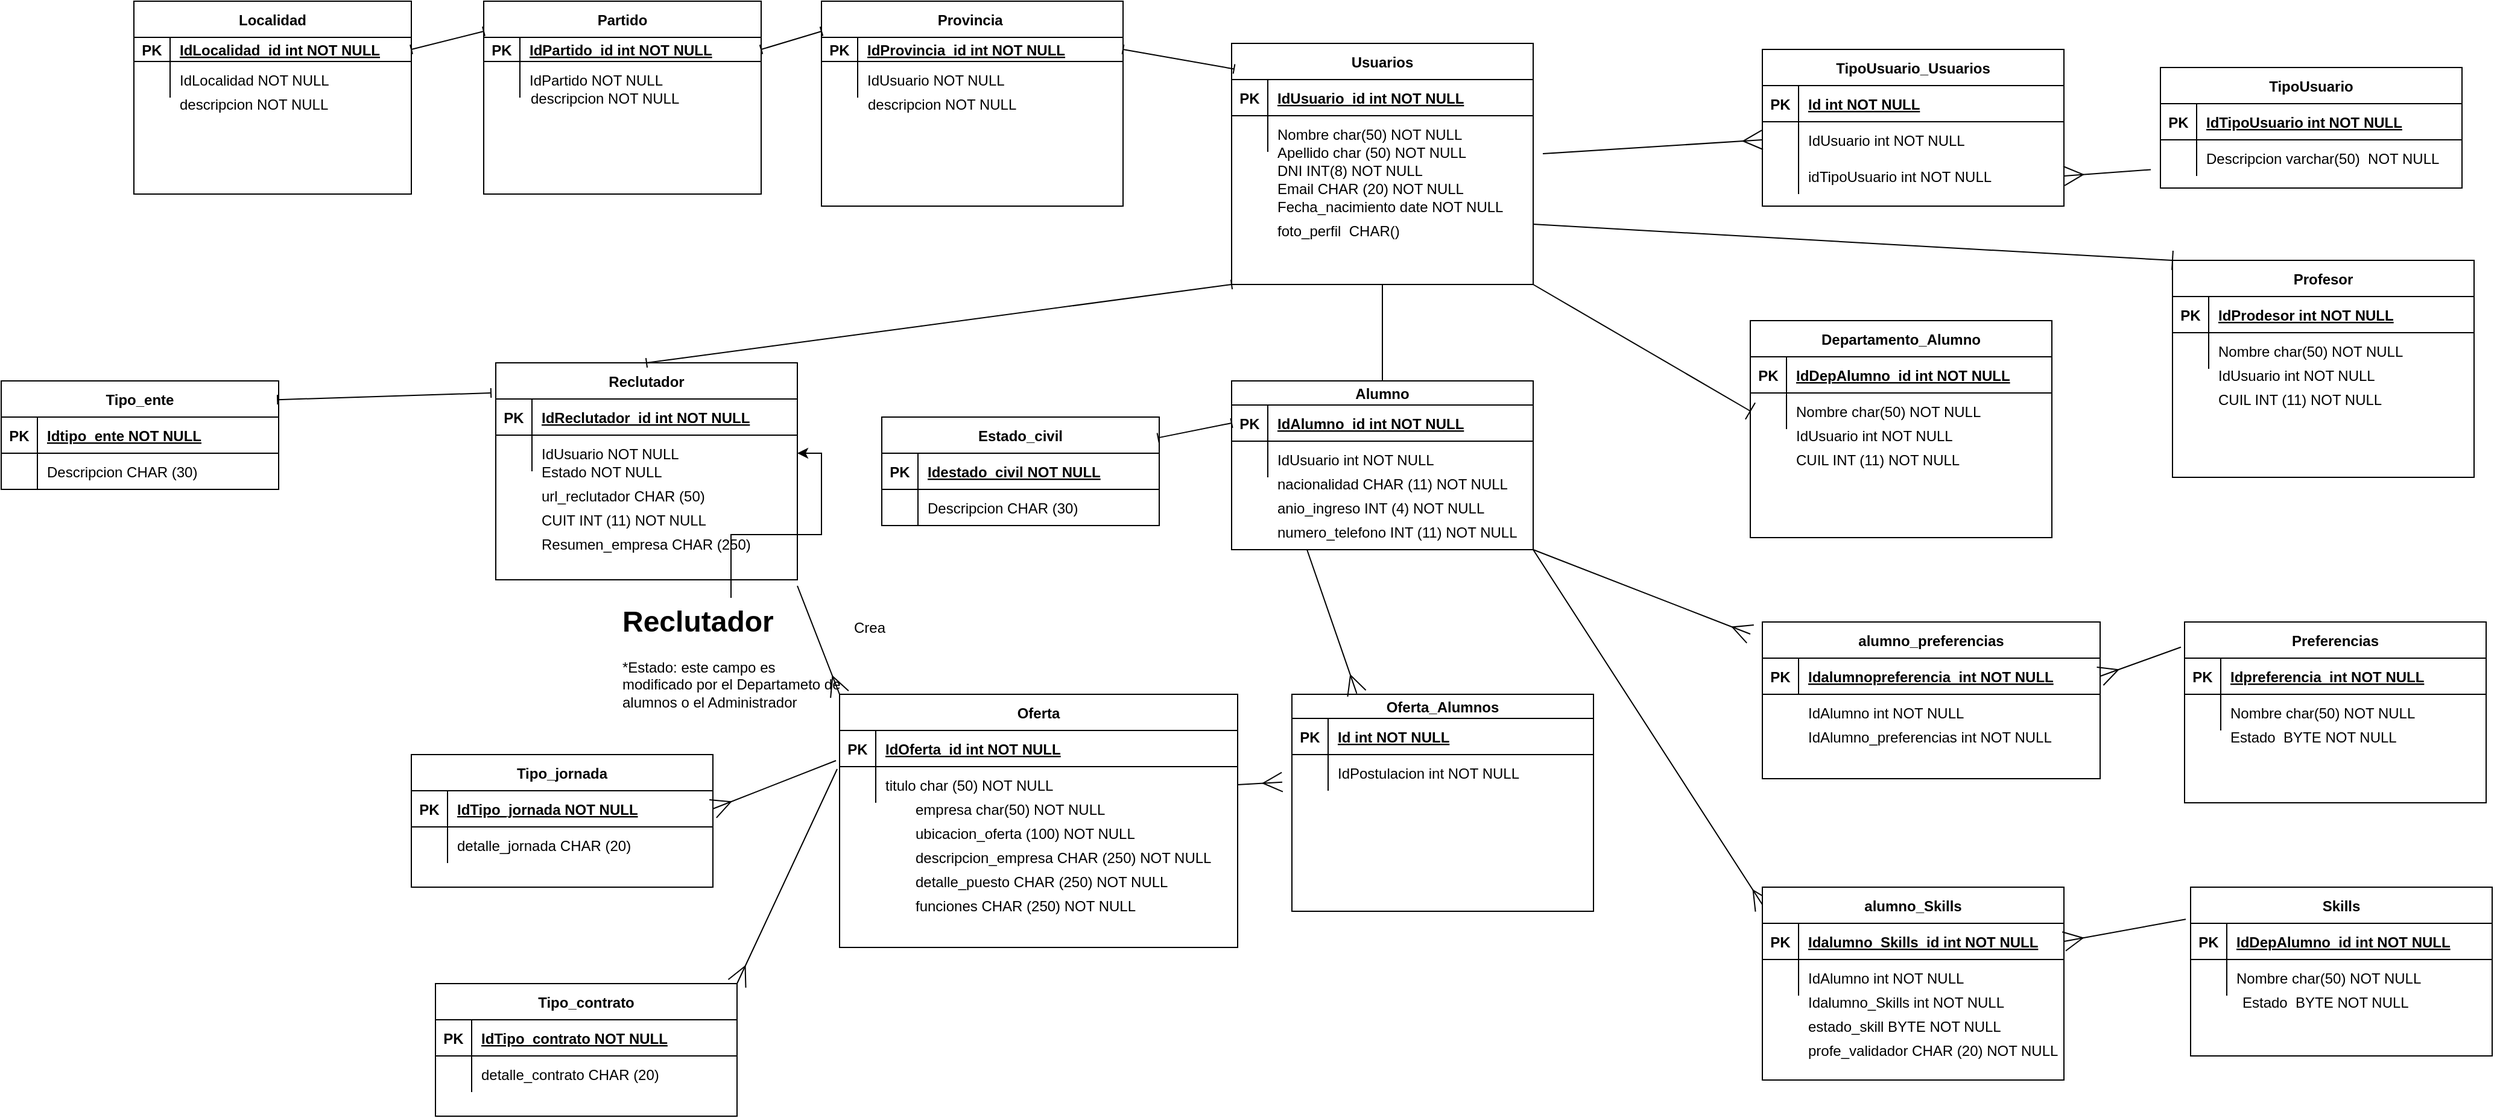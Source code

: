 <mxfile version="15.5.6" type="google"><diagram id="jXHvdGR9fcQkd7EUbQys" name="Page-1"><mxGraphModel dx="2489" dy="1931" grid="1" gridSize="10" guides="1" tooltips="1" connect="1" arrows="1" fold="1" page="1" pageScale="1" pageWidth="827" pageHeight="1169" math="0" shadow="0"><root><mxCell id="0"/><mxCell id="1" parent="0"/><mxCell id="s_Du4I_JmyZLfuWUYc65-192" value="Reclutador" style="shape=table;startSize=30;container=1;collapsible=1;childLayout=tableLayout;fixedRows=1;rowLines=0;fontStyle=1;align=center;resizeLast=1;" vertex="1" parent="1"><mxGeometry x="-80" y="285" width="250" height="180" as="geometry"/></mxCell><mxCell id="s_Du4I_JmyZLfuWUYc65-193" value="" style="shape=partialRectangle;collapsible=0;dropTarget=0;pointerEvents=0;fillColor=none;points=[[0,0.5],[1,0.5]];portConstraint=eastwest;top=0;left=0;right=0;bottom=1;" vertex="1" parent="s_Du4I_JmyZLfuWUYc65-192"><mxGeometry y="30" width="250" height="30" as="geometry"/></mxCell><mxCell id="s_Du4I_JmyZLfuWUYc65-194" value="PK" style="shape=partialRectangle;overflow=hidden;connectable=0;fillColor=none;top=0;left=0;bottom=0;right=0;fontStyle=1;" vertex="1" parent="s_Du4I_JmyZLfuWUYc65-193"><mxGeometry width="30" height="30" as="geometry"><mxRectangle width="30" height="30" as="alternateBounds"/></mxGeometry></mxCell><mxCell id="s_Du4I_JmyZLfuWUYc65-195" value="IdReclutador_id int NOT NULL " style="shape=partialRectangle;overflow=hidden;connectable=0;fillColor=none;top=0;left=0;bottom=0;right=0;align=left;spacingLeft=6;fontStyle=5;" vertex="1" parent="s_Du4I_JmyZLfuWUYc65-193"><mxGeometry x="30" width="220" height="30" as="geometry"><mxRectangle width="220" height="30" as="alternateBounds"/></mxGeometry></mxCell><mxCell id="s_Du4I_JmyZLfuWUYc65-196" value="" style="shape=partialRectangle;collapsible=0;dropTarget=0;pointerEvents=0;fillColor=none;points=[[0,0.5],[1,0.5]];portConstraint=eastwest;top=0;left=0;right=0;bottom=0;" vertex="1" parent="s_Du4I_JmyZLfuWUYc65-192"><mxGeometry y="60" width="250" height="30" as="geometry"/></mxCell><mxCell id="s_Du4I_JmyZLfuWUYc65-197" value="" style="shape=partialRectangle;overflow=hidden;connectable=0;fillColor=none;top=0;left=0;bottom=0;right=0;" vertex="1" parent="s_Du4I_JmyZLfuWUYc65-196"><mxGeometry width="30" height="30" as="geometry"><mxRectangle width="30" height="30" as="alternateBounds"/></mxGeometry></mxCell><mxCell id="s_Du4I_JmyZLfuWUYc65-198" value="IdUsuario NOT NULL" style="shape=partialRectangle;overflow=hidden;connectable=0;fillColor=none;top=0;left=0;bottom=0;right=0;align=left;spacingLeft=6;" vertex="1" parent="s_Du4I_JmyZLfuWUYc65-196"><mxGeometry x="30" width="220" height="30" as="geometry"><mxRectangle width="220" height="30" as="alternateBounds"/></mxGeometry></mxCell><mxCell id="s_Du4I_JmyZLfuWUYc65-199" value="Oferta" style="shape=table;startSize=30;container=1;collapsible=1;childLayout=tableLayout;fixedRows=1;rowLines=0;fontStyle=1;align=center;resizeLast=1;" vertex="1" parent="1"><mxGeometry x="205" y="560" width="330" height="210" as="geometry"/></mxCell><mxCell id="s_Du4I_JmyZLfuWUYc65-200" value="" style="shape=partialRectangle;collapsible=0;dropTarget=0;pointerEvents=0;fillColor=none;points=[[0,0.5],[1,0.5]];portConstraint=eastwest;top=0;left=0;right=0;bottom=1;" vertex="1" parent="s_Du4I_JmyZLfuWUYc65-199"><mxGeometry y="30" width="330" height="30" as="geometry"/></mxCell><mxCell id="s_Du4I_JmyZLfuWUYc65-201" value="PK" style="shape=partialRectangle;overflow=hidden;connectable=0;fillColor=none;top=0;left=0;bottom=0;right=0;fontStyle=1;" vertex="1" parent="s_Du4I_JmyZLfuWUYc65-200"><mxGeometry width="30" height="30" as="geometry"><mxRectangle width="30" height="30" as="alternateBounds"/></mxGeometry></mxCell><mxCell id="s_Du4I_JmyZLfuWUYc65-202" value="IdOferta_id int NOT NULL " style="shape=partialRectangle;overflow=hidden;connectable=0;fillColor=none;top=0;left=0;bottom=0;right=0;align=left;spacingLeft=6;fontStyle=5;" vertex="1" parent="s_Du4I_JmyZLfuWUYc65-200"><mxGeometry x="30" width="300" height="30" as="geometry"><mxRectangle width="300" height="30" as="alternateBounds"/></mxGeometry></mxCell><mxCell id="s_Du4I_JmyZLfuWUYc65-203" value="" style="shape=partialRectangle;collapsible=0;dropTarget=0;pointerEvents=0;fillColor=none;points=[[0,0.5],[1,0.5]];portConstraint=eastwest;top=0;left=0;right=0;bottom=0;" vertex="1" parent="s_Du4I_JmyZLfuWUYc65-199"><mxGeometry y="60" width="330" height="30" as="geometry"/></mxCell><mxCell id="s_Du4I_JmyZLfuWUYc65-204" value="" style="shape=partialRectangle;overflow=hidden;connectable=0;fillColor=none;top=0;left=0;bottom=0;right=0;" vertex="1" parent="s_Du4I_JmyZLfuWUYc65-203"><mxGeometry width="30" height="30" as="geometry"><mxRectangle width="30" height="30" as="alternateBounds"/></mxGeometry></mxCell><mxCell id="s_Du4I_JmyZLfuWUYc65-205" value="titulo char (50) NOT NULL" style="shape=partialRectangle;overflow=hidden;connectable=0;fillColor=none;top=0;left=0;bottom=0;right=0;align=left;spacingLeft=6;" vertex="1" parent="s_Du4I_JmyZLfuWUYc65-203"><mxGeometry x="30" width="300" height="30" as="geometry"><mxRectangle width="300" height="30" as="alternateBounds"/></mxGeometry></mxCell><mxCell id="s_Du4I_JmyZLfuWUYc65-206" style="rounded=0;orthogonalLoop=1;jettySize=auto;html=1;endArrow=ERmany;startSize=14;endSize=14;sourcePerimeterSpacing=8;targetPerimeterSpacing=8;endFill=0;entryX=0;entryY=0;entryDx=0;entryDy=0;" edge="1" parent="1" target="s_Du4I_JmyZLfuWUYc65-199"><mxGeometry relative="1" as="geometry"><mxPoint x="170" y="470" as="sourcePoint"/></mxGeometry></mxCell><mxCell id="s_Du4I_JmyZLfuWUYc65-207" value="Alumno" style="shape=table;startSize=20;container=1;collapsible=1;childLayout=tableLayout;fixedRows=1;rowLines=0;fontStyle=1;align=center;resizeLast=1;" vertex="1" parent="1"><mxGeometry x="530" y="300" width="250" height="140" as="geometry"/></mxCell><mxCell id="s_Du4I_JmyZLfuWUYc65-208" value="" style="shape=partialRectangle;collapsible=0;dropTarget=0;pointerEvents=0;fillColor=none;points=[[0,0.5],[1,0.5]];portConstraint=eastwest;top=0;left=0;right=0;bottom=1;" vertex="1" parent="s_Du4I_JmyZLfuWUYc65-207"><mxGeometry y="20" width="250" height="30" as="geometry"/></mxCell><mxCell id="s_Du4I_JmyZLfuWUYc65-209" value="PK" style="shape=partialRectangle;overflow=hidden;connectable=0;fillColor=none;top=0;left=0;bottom=0;right=0;fontStyle=1;" vertex="1" parent="s_Du4I_JmyZLfuWUYc65-208"><mxGeometry width="30" height="30" as="geometry"><mxRectangle width="30" height="30" as="alternateBounds"/></mxGeometry></mxCell><mxCell id="s_Du4I_JmyZLfuWUYc65-210" value="IdAlumno_id int NOT NULL " style="shape=partialRectangle;overflow=hidden;connectable=0;fillColor=none;top=0;left=0;bottom=0;right=0;align=left;spacingLeft=6;fontStyle=5;" vertex="1" parent="s_Du4I_JmyZLfuWUYc65-208"><mxGeometry x="30" width="220" height="30" as="geometry"><mxRectangle width="220" height="30" as="alternateBounds"/></mxGeometry></mxCell><mxCell id="s_Du4I_JmyZLfuWUYc65-211" value="" style="shape=partialRectangle;collapsible=0;dropTarget=0;pointerEvents=0;fillColor=none;points=[[0,0.5],[1,0.5]];portConstraint=eastwest;top=0;left=0;right=0;bottom=0;" vertex="1" parent="s_Du4I_JmyZLfuWUYc65-207"><mxGeometry y="50" width="250" height="30" as="geometry"/></mxCell><mxCell id="s_Du4I_JmyZLfuWUYc65-212" value="" style="shape=partialRectangle;overflow=hidden;connectable=0;fillColor=none;top=0;left=0;bottom=0;right=0;" vertex="1" parent="s_Du4I_JmyZLfuWUYc65-211"><mxGeometry width="30" height="30" as="geometry"><mxRectangle width="30" height="30" as="alternateBounds"/></mxGeometry></mxCell><mxCell id="s_Du4I_JmyZLfuWUYc65-213" value="IdUsuario int NOT NULL" style="shape=partialRectangle;overflow=hidden;connectable=0;fillColor=none;top=0;left=0;bottom=0;right=0;align=left;spacingLeft=6;" vertex="1" parent="s_Du4I_JmyZLfuWUYc65-211"><mxGeometry x="30" width="220" height="30" as="geometry"><mxRectangle width="220" height="30" as="alternateBounds"/></mxGeometry></mxCell><mxCell id="s_Du4I_JmyZLfuWUYc65-214" value="Oferta_Alumnos" style="shape=table;startSize=20;container=1;collapsible=1;childLayout=tableLayout;fixedRows=1;rowLines=0;fontStyle=1;align=center;resizeLast=1;" vertex="1" parent="1"><mxGeometry x="580" y="560" width="250" height="180" as="geometry"/></mxCell><mxCell id="s_Du4I_JmyZLfuWUYc65-215" value="" style="shape=partialRectangle;collapsible=0;dropTarget=0;pointerEvents=0;fillColor=none;points=[[0,0.5],[1,0.5]];portConstraint=eastwest;top=0;left=0;right=0;bottom=1;" vertex="1" parent="s_Du4I_JmyZLfuWUYc65-214"><mxGeometry y="20" width="250" height="30" as="geometry"/></mxCell><mxCell id="s_Du4I_JmyZLfuWUYc65-216" value="PK" style="shape=partialRectangle;overflow=hidden;connectable=0;fillColor=none;top=0;left=0;bottom=0;right=0;fontStyle=1;" vertex="1" parent="s_Du4I_JmyZLfuWUYc65-215"><mxGeometry width="30" height="30" as="geometry"><mxRectangle width="30" height="30" as="alternateBounds"/></mxGeometry></mxCell><mxCell id="s_Du4I_JmyZLfuWUYc65-217" value="Id int NOT NULL " style="shape=partialRectangle;overflow=hidden;connectable=0;fillColor=none;top=0;left=0;bottom=0;right=0;align=left;spacingLeft=6;fontStyle=5;" vertex="1" parent="s_Du4I_JmyZLfuWUYc65-215"><mxGeometry x="30" width="220" height="30" as="geometry"><mxRectangle width="220" height="30" as="alternateBounds"/></mxGeometry></mxCell><mxCell id="s_Du4I_JmyZLfuWUYc65-218" value="" style="shape=partialRectangle;collapsible=0;dropTarget=0;pointerEvents=0;fillColor=none;points=[[0,0.5],[1,0.5]];portConstraint=eastwest;top=0;left=0;right=0;bottom=0;" vertex="1" parent="s_Du4I_JmyZLfuWUYc65-214"><mxGeometry y="50" width="250" height="30" as="geometry"/></mxCell><mxCell id="s_Du4I_JmyZLfuWUYc65-219" value="" style="shape=partialRectangle;overflow=hidden;connectable=0;fillColor=none;top=0;left=0;bottom=0;right=0;" vertex="1" parent="s_Du4I_JmyZLfuWUYc65-218"><mxGeometry width="30" height="30" as="geometry"><mxRectangle width="30" height="30" as="alternateBounds"/></mxGeometry></mxCell><mxCell id="s_Du4I_JmyZLfuWUYc65-220" value="IdPostulacion int NOT NULL" style="shape=partialRectangle;overflow=hidden;connectable=0;fillColor=none;top=0;left=0;bottom=0;right=0;align=left;spacingLeft=6;" vertex="1" parent="s_Du4I_JmyZLfuWUYc65-218"><mxGeometry x="30" width="220" height="30" as="geometry"><mxRectangle width="220" height="30" as="alternateBounds"/></mxGeometry></mxCell><mxCell id="s_Du4I_JmyZLfuWUYc65-221" style="edgeStyle=none;rounded=0;orthogonalLoop=1;jettySize=auto;html=1;exitX=1;exitY=0.5;exitDx=0;exitDy=0;endArrow=ERmany;endFill=0;startSize=14;endSize=14;sourcePerimeterSpacing=8;targetPerimeterSpacing=8;" edge="1" parent="1" source="s_Du4I_JmyZLfuWUYc65-203" target="s_Du4I_JmyZLfuWUYc65-218"><mxGeometry relative="1" as="geometry"/></mxCell><mxCell id="s_Du4I_JmyZLfuWUYc65-222" style="edgeStyle=none;rounded=0;orthogonalLoop=1;jettySize=auto;html=1;entryX=0.215;entryY=-0.004;entryDx=0;entryDy=0;endArrow=ERmany;endFill=0;startSize=14;endSize=14;sourcePerimeterSpacing=8;targetPerimeterSpacing=8;entryPerimeter=0;exitX=0.25;exitY=1;exitDx=0;exitDy=0;" edge="1" parent="1" source="s_Du4I_JmyZLfuWUYc65-207" target="s_Du4I_JmyZLfuWUYc65-214"><mxGeometry relative="1" as="geometry"><mxPoint x="610" y="420" as="sourcePoint"/></mxGeometry></mxCell><mxCell id="s_Du4I_JmyZLfuWUYc65-223" value="TipoUsuario" style="shape=table;startSize=30;container=1;collapsible=1;childLayout=tableLayout;fixedRows=1;rowLines=0;fontStyle=1;align=center;resizeLast=1;" vertex="1" parent="1"><mxGeometry x="1300" y="40" width="250" height="100" as="geometry"/></mxCell><mxCell id="s_Du4I_JmyZLfuWUYc65-224" value="" style="shape=partialRectangle;collapsible=0;dropTarget=0;pointerEvents=0;fillColor=none;points=[[0,0.5],[1,0.5]];portConstraint=eastwest;top=0;left=0;right=0;bottom=1;" vertex="1" parent="s_Du4I_JmyZLfuWUYc65-223"><mxGeometry y="30" width="250" height="30" as="geometry"/></mxCell><mxCell id="s_Du4I_JmyZLfuWUYc65-225" value="PK" style="shape=partialRectangle;overflow=hidden;connectable=0;fillColor=none;top=0;left=0;bottom=0;right=0;fontStyle=1;" vertex="1" parent="s_Du4I_JmyZLfuWUYc65-224"><mxGeometry width="30" height="30" as="geometry"><mxRectangle width="30" height="30" as="alternateBounds"/></mxGeometry></mxCell><mxCell id="s_Du4I_JmyZLfuWUYc65-226" value="IdTipoUsuario int NOT NULL " style="shape=partialRectangle;overflow=hidden;connectable=0;fillColor=none;top=0;left=0;bottom=0;right=0;align=left;spacingLeft=6;fontStyle=5;" vertex="1" parent="s_Du4I_JmyZLfuWUYc65-224"><mxGeometry x="30" width="220" height="30" as="geometry"><mxRectangle width="220" height="30" as="alternateBounds"/></mxGeometry></mxCell><mxCell id="s_Du4I_JmyZLfuWUYc65-227" value="" style="shape=partialRectangle;collapsible=0;dropTarget=0;pointerEvents=0;fillColor=none;points=[[0,0.5],[1,0.5]];portConstraint=eastwest;top=0;left=0;right=0;bottom=0;" vertex="1" parent="s_Du4I_JmyZLfuWUYc65-223"><mxGeometry y="60" width="250" height="30" as="geometry"/></mxCell><mxCell id="s_Du4I_JmyZLfuWUYc65-228" value="" style="shape=partialRectangle;overflow=hidden;connectable=0;fillColor=none;top=0;left=0;bottom=0;right=0;" vertex="1" parent="s_Du4I_JmyZLfuWUYc65-227"><mxGeometry width="30" height="30" as="geometry"><mxRectangle width="30" height="30" as="alternateBounds"/></mxGeometry></mxCell><mxCell id="s_Du4I_JmyZLfuWUYc65-229" value="Descripcion varchar(50)  NOT NULL" style="shape=partialRectangle;overflow=hidden;connectable=0;fillColor=none;top=0;left=0;bottom=0;right=0;align=left;spacingLeft=6;" vertex="1" parent="s_Du4I_JmyZLfuWUYc65-227"><mxGeometry x="30" width="220" height="30" as="geometry"><mxRectangle width="220" height="30" as="alternateBounds"/></mxGeometry></mxCell><mxCell id="s_Du4I_JmyZLfuWUYc65-230" style="edgeStyle=none;curved=1;rounded=0;orthogonalLoop=1;jettySize=auto;html=1;entryX=0;entryY=0.5;entryDx=0;entryDy=0;endArrow=ERmany;startSize=14;endSize=14;sourcePerimeterSpacing=8;targetPerimeterSpacing=8;endFill=0;" edge="1" parent="1" source="s_Du4I_JmyZLfuWUYc65-231" target="s_Du4I_JmyZLfuWUYc65-242"><mxGeometry relative="1" as="geometry"/></mxCell><mxCell id="s_Du4I_JmyZLfuWUYc65-231" value="Usuarios" style="shape=table;startSize=30;container=1;collapsible=1;childLayout=tableLayout;fixedRows=1;rowLines=0;fontStyle=1;align=center;resizeLast=1;" vertex="1" parent="1"><mxGeometry x="530" y="20" width="250" height="200" as="geometry"/></mxCell><mxCell id="s_Du4I_JmyZLfuWUYc65-232" value="" style="shape=partialRectangle;collapsible=0;dropTarget=0;pointerEvents=0;fillColor=none;points=[[0,0.5],[1,0.5]];portConstraint=eastwest;top=0;left=0;right=0;bottom=1;" vertex="1" parent="s_Du4I_JmyZLfuWUYc65-231"><mxGeometry y="30" width="250" height="30" as="geometry"/></mxCell><mxCell id="s_Du4I_JmyZLfuWUYc65-233" value="PK" style="shape=partialRectangle;overflow=hidden;connectable=0;fillColor=none;top=0;left=0;bottom=0;right=0;fontStyle=1;" vertex="1" parent="s_Du4I_JmyZLfuWUYc65-232"><mxGeometry width="30" height="30" as="geometry"><mxRectangle width="30" height="30" as="alternateBounds"/></mxGeometry></mxCell><mxCell id="s_Du4I_JmyZLfuWUYc65-234" value="IdUsuario_id int NOT NULL " style="shape=partialRectangle;overflow=hidden;connectable=0;fillColor=none;top=0;left=0;bottom=0;right=0;align=left;spacingLeft=6;fontStyle=5;" vertex="1" parent="s_Du4I_JmyZLfuWUYc65-232"><mxGeometry x="30" width="220" height="30" as="geometry"><mxRectangle width="220" height="30" as="alternateBounds"/></mxGeometry></mxCell><mxCell id="s_Du4I_JmyZLfuWUYc65-235" value="" style="shape=partialRectangle;collapsible=0;dropTarget=0;pointerEvents=0;fillColor=none;points=[[0,0.5],[1,0.5]];portConstraint=eastwest;top=0;left=0;right=0;bottom=0;" vertex="1" parent="s_Du4I_JmyZLfuWUYc65-231"><mxGeometry y="60" width="250" height="30" as="geometry"/></mxCell><mxCell id="s_Du4I_JmyZLfuWUYc65-236" value="" style="shape=partialRectangle;overflow=hidden;connectable=0;fillColor=none;top=0;left=0;bottom=0;right=0;" vertex="1" parent="s_Du4I_JmyZLfuWUYc65-235"><mxGeometry width="30" height="30" as="geometry"><mxRectangle width="30" height="30" as="alternateBounds"/></mxGeometry></mxCell><mxCell id="s_Du4I_JmyZLfuWUYc65-237" value="Nombre char(50) NOT NULL" style="shape=partialRectangle;overflow=hidden;connectable=0;fillColor=none;top=0;left=0;bottom=0;right=0;align=left;spacingLeft=6;" vertex="1" parent="s_Du4I_JmyZLfuWUYc65-235"><mxGeometry x="30" width="220" height="30" as="geometry"><mxRectangle width="220" height="30" as="alternateBounds"/></mxGeometry></mxCell><mxCell id="s_Du4I_JmyZLfuWUYc65-238" value="TipoUsuario_Usuarios" style="shape=table;startSize=30;container=1;collapsible=1;childLayout=tableLayout;fixedRows=1;rowLines=0;fontStyle=1;align=center;resizeLast=1;" vertex="1" parent="1"><mxGeometry x="970" y="25" width="250" height="130" as="geometry"/></mxCell><mxCell id="s_Du4I_JmyZLfuWUYc65-239" value="" style="shape=partialRectangle;collapsible=0;dropTarget=0;pointerEvents=0;fillColor=none;points=[[0,0.5],[1,0.5]];portConstraint=eastwest;top=0;left=0;right=0;bottom=1;" vertex="1" parent="s_Du4I_JmyZLfuWUYc65-238"><mxGeometry y="30" width="250" height="30" as="geometry"/></mxCell><mxCell id="s_Du4I_JmyZLfuWUYc65-240" value="PK" style="shape=partialRectangle;overflow=hidden;connectable=0;fillColor=none;top=0;left=0;bottom=0;right=0;fontStyle=1;" vertex="1" parent="s_Du4I_JmyZLfuWUYc65-239"><mxGeometry width="30" height="30" as="geometry"><mxRectangle width="30" height="30" as="alternateBounds"/></mxGeometry></mxCell><mxCell id="s_Du4I_JmyZLfuWUYc65-241" value="Id int NOT NULL " style="shape=partialRectangle;overflow=hidden;connectable=0;fillColor=none;top=0;left=0;bottom=0;right=0;align=left;spacingLeft=6;fontStyle=5;" vertex="1" parent="s_Du4I_JmyZLfuWUYc65-239"><mxGeometry x="30" width="220" height="30" as="geometry"><mxRectangle width="220" height="30" as="alternateBounds"/></mxGeometry></mxCell><mxCell id="s_Du4I_JmyZLfuWUYc65-242" value="" style="shape=partialRectangle;collapsible=0;dropTarget=0;pointerEvents=0;fillColor=none;points=[[0,0.5],[1,0.5]];portConstraint=eastwest;top=0;left=0;right=0;bottom=0;" vertex="1" parent="s_Du4I_JmyZLfuWUYc65-238"><mxGeometry y="60" width="250" height="30" as="geometry"/></mxCell><mxCell id="s_Du4I_JmyZLfuWUYc65-243" value="" style="shape=partialRectangle;overflow=hidden;connectable=0;fillColor=none;top=0;left=0;bottom=0;right=0;" vertex="1" parent="s_Du4I_JmyZLfuWUYc65-242"><mxGeometry width="30" height="30" as="geometry"><mxRectangle width="30" height="30" as="alternateBounds"/></mxGeometry></mxCell><mxCell id="s_Du4I_JmyZLfuWUYc65-244" value="IdUsuario int NOT NULL" style="shape=partialRectangle;overflow=hidden;connectable=0;fillColor=none;top=0;left=0;bottom=0;right=0;align=left;spacingLeft=6;" vertex="1" parent="s_Du4I_JmyZLfuWUYc65-242"><mxGeometry x="30" width="220" height="30" as="geometry"><mxRectangle width="220" height="30" as="alternateBounds"/></mxGeometry></mxCell><mxCell id="s_Du4I_JmyZLfuWUYc65-245" value="" style="shape=partialRectangle;collapsible=0;dropTarget=0;pointerEvents=0;fillColor=none;points=[[0,0.5],[1,0.5]];portConstraint=eastwest;top=0;left=0;right=0;bottom=0;" vertex="1" parent="s_Du4I_JmyZLfuWUYc65-238"><mxGeometry y="90" width="250" height="30" as="geometry"/></mxCell><mxCell id="s_Du4I_JmyZLfuWUYc65-246" value="" style="shape=partialRectangle;overflow=hidden;connectable=0;fillColor=none;top=0;left=0;bottom=0;right=0;" vertex="1" parent="s_Du4I_JmyZLfuWUYc65-245"><mxGeometry width="30" height="30" as="geometry"><mxRectangle width="30" height="30" as="alternateBounds"/></mxGeometry></mxCell><mxCell id="s_Du4I_JmyZLfuWUYc65-247" value="idTipoUsuario int NOT NULL" style="shape=partialRectangle;overflow=hidden;connectable=0;fillColor=none;top=0;left=0;bottom=0;right=0;align=left;spacingLeft=6;" vertex="1" parent="s_Du4I_JmyZLfuWUYc65-245"><mxGeometry x="30" width="220" height="30" as="geometry"><mxRectangle width="220" height="30" as="alternateBounds"/></mxGeometry></mxCell><mxCell id="s_Du4I_JmyZLfuWUYc65-248" style="edgeStyle=none;curved=1;rounded=0;orthogonalLoop=1;jettySize=auto;html=1;entryX=1;entryY=0.5;entryDx=0;entryDy=0;endArrow=ERmany;startSize=14;endSize=14;sourcePerimeterSpacing=8;targetPerimeterSpacing=8;endFill=0;" edge="1" parent="1" source="s_Du4I_JmyZLfuWUYc65-227" target="s_Du4I_JmyZLfuWUYc65-245"><mxGeometry relative="1" as="geometry"/></mxCell><mxCell id="s_Du4I_JmyZLfuWUYc65-249" value="Departamento_Alumno" style="shape=table;startSize=30;container=1;collapsible=1;childLayout=tableLayout;fixedRows=1;rowLines=0;fontStyle=1;align=center;resizeLast=1;" vertex="1" parent="1"><mxGeometry x="960" y="250" width="250" height="180" as="geometry"/></mxCell><mxCell id="s_Du4I_JmyZLfuWUYc65-250" value="" style="shape=partialRectangle;collapsible=0;dropTarget=0;pointerEvents=0;fillColor=none;points=[[0,0.5],[1,0.5]];portConstraint=eastwest;top=0;left=0;right=0;bottom=1;" vertex="1" parent="s_Du4I_JmyZLfuWUYc65-249"><mxGeometry y="30" width="250" height="30" as="geometry"/></mxCell><mxCell id="s_Du4I_JmyZLfuWUYc65-251" value="PK" style="shape=partialRectangle;overflow=hidden;connectable=0;fillColor=none;top=0;left=0;bottom=0;right=0;fontStyle=1;" vertex="1" parent="s_Du4I_JmyZLfuWUYc65-250"><mxGeometry width="30" height="30" as="geometry"><mxRectangle width="30" height="30" as="alternateBounds"/></mxGeometry></mxCell><mxCell id="s_Du4I_JmyZLfuWUYc65-252" value="IdDepAlumno_id int NOT NULL " style="shape=partialRectangle;overflow=hidden;connectable=0;fillColor=none;top=0;left=0;bottom=0;right=0;align=left;spacingLeft=6;fontStyle=5;" vertex="1" parent="s_Du4I_JmyZLfuWUYc65-250"><mxGeometry x="30" width="220" height="30" as="geometry"><mxRectangle width="220" height="30" as="alternateBounds"/></mxGeometry></mxCell><mxCell id="s_Du4I_JmyZLfuWUYc65-253" value="" style="shape=partialRectangle;collapsible=0;dropTarget=0;pointerEvents=0;fillColor=none;points=[[0,0.5],[1,0.5]];portConstraint=eastwest;top=0;left=0;right=0;bottom=0;" vertex="1" parent="s_Du4I_JmyZLfuWUYc65-249"><mxGeometry y="60" width="250" height="30" as="geometry"/></mxCell><mxCell id="s_Du4I_JmyZLfuWUYc65-254" value="" style="shape=partialRectangle;overflow=hidden;connectable=0;fillColor=none;top=0;left=0;bottom=0;right=0;" vertex="1" parent="s_Du4I_JmyZLfuWUYc65-253"><mxGeometry width="30" height="30" as="geometry"><mxRectangle width="30" height="30" as="alternateBounds"/></mxGeometry></mxCell><mxCell id="s_Du4I_JmyZLfuWUYc65-255" value="Nombre char(50) NOT NULL" style="shape=partialRectangle;overflow=hidden;connectable=0;fillColor=none;top=0;left=0;bottom=0;right=0;align=left;spacingLeft=6;" vertex="1" parent="s_Du4I_JmyZLfuWUYc65-253"><mxGeometry x="30" width="220" height="30" as="geometry"><mxRectangle width="220" height="30" as="alternateBounds"/></mxGeometry></mxCell><mxCell id="s_Du4I_JmyZLfuWUYc65-256" value="Preferencias" style="shape=table;startSize=30;container=1;collapsible=1;childLayout=tableLayout;fixedRows=1;rowLines=0;fontStyle=1;align=center;resizeLast=1;" vertex="1" parent="1"><mxGeometry x="1320" y="500" width="250" height="150" as="geometry"/></mxCell><mxCell id="s_Du4I_JmyZLfuWUYc65-257" value="" style="shape=partialRectangle;collapsible=0;dropTarget=0;pointerEvents=0;fillColor=none;points=[[0,0.5],[1,0.5]];portConstraint=eastwest;top=0;left=0;right=0;bottom=1;" vertex="1" parent="s_Du4I_JmyZLfuWUYc65-256"><mxGeometry y="30" width="250" height="30" as="geometry"/></mxCell><mxCell id="s_Du4I_JmyZLfuWUYc65-258" value="PK" style="shape=partialRectangle;overflow=hidden;connectable=0;fillColor=none;top=0;left=0;bottom=0;right=0;fontStyle=1;" vertex="1" parent="s_Du4I_JmyZLfuWUYc65-257"><mxGeometry width="30" height="30" as="geometry"><mxRectangle width="30" height="30" as="alternateBounds"/></mxGeometry></mxCell><mxCell id="s_Du4I_JmyZLfuWUYc65-259" value="Idpreferencia  int NOT NULL " style="shape=partialRectangle;overflow=hidden;connectable=0;fillColor=none;top=0;left=0;bottom=0;right=0;align=left;spacingLeft=6;fontStyle=5;" vertex="1" parent="s_Du4I_JmyZLfuWUYc65-257"><mxGeometry x="30" width="220" height="30" as="geometry"><mxRectangle width="220" height="30" as="alternateBounds"/></mxGeometry></mxCell><mxCell id="s_Du4I_JmyZLfuWUYc65-260" value="" style="shape=partialRectangle;collapsible=0;dropTarget=0;pointerEvents=0;fillColor=none;points=[[0,0.5],[1,0.5]];portConstraint=eastwest;top=0;left=0;right=0;bottom=0;" vertex="1" parent="s_Du4I_JmyZLfuWUYc65-256"><mxGeometry y="60" width="250" height="30" as="geometry"/></mxCell><mxCell id="s_Du4I_JmyZLfuWUYc65-261" value="" style="shape=partialRectangle;overflow=hidden;connectable=0;fillColor=none;top=0;left=0;bottom=0;right=0;" vertex="1" parent="s_Du4I_JmyZLfuWUYc65-260"><mxGeometry width="30" height="30" as="geometry"><mxRectangle width="30" height="30" as="alternateBounds"/></mxGeometry></mxCell><mxCell id="s_Du4I_JmyZLfuWUYc65-262" value="Nombre char(50) NOT NULL" style="shape=partialRectangle;overflow=hidden;connectable=0;fillColor=none;top=0;left=0;bottom=0;right=0;align=left;spacingLeft=6;" vertex="1" parent="s_Du4I_JmyZLfuWUYc65-260"><mxGeometry x="30" width="220" height="30" as="geometry"><mxRectangle width="220" height="30" as="alternateBounds"/></mxGeometry></mxCell><mxCell id="s_Du4I_JmyZLfuWUYc65-263" value="Skills" style="shape=table;startSize=30;container=1;collapsible=1;childLayout=tableLayout;fixedRows=1;rowLines=0;fontStyle=1;align=center;resizeLast=1;" vertex="1" parent="1"><mxGeometry x="1325" y="720" width="250" height="140" as="geometry"/></mxCell><mxCell id="s_Du4I_JmyZLfuWUYc65-264" value="" style="shape=partialRectangle;collapsible=0;dropTarget=0;pointerEvents=0;fillColor=none;points=[[0,0.5],[1,0.5]];portConstraint=eastwest;top=0;left=0;right=0;bottom=1;" vertex="1" parent="s_Du4I_JmyZLfuWUYc65-263"><mxGeometry y="30" width="250" height="30" as="geometry"/></mxCell><mxCell id="s_Du4I_JmyZLfuWUYc65-265" value="PK" style="shape=partialRectangle;overflow=hidden;connectable=0;fillColor=none;top=0;left=0;bottom=0;right=0;fontStyle=1;" vertex="1" parent="s_Du4I_JmyZLfuWUYc65-264"><mxGeometry width="30" height="30" as="geometry"><mxRectangle width="30" height="30" as="alternateBounds"/></mxGeometry></mxCell><mxCell id="s_Du4I_JmyZLfuWUYc65-266" value="IdDepAlumno_id int NOT NULL " style="shape=partialRectangle;overflow=hidden;connectable=0;fillColor=none;top=0;left=0;bottom=0;right=0;align=left;spacingLeft=6;fontStyle=5;" vertex="1" parent="s_Du4I_JmyZLfuWUYc65-264"><mxGeometry x="30" width="220" height="30" as="geometry"><mxRectangle width="220" height="30" as="alternateBounds"/></mxGeometry></mxCell><mxCell id="s_Du4I_JmyZLfuWUYc65-267" value="" style="shape=partialRectangle;collapsible=0;dropTarget=0;pointerEvents=0;fillColor=none;points=[[0,0.5],[1,0.5]];portConstraint=eastwest;top=0;left=0;right=0;bottom=0;" vertex="1" parent="s_Du4I_JmyZLfuWUYc65-263"><mxGeometry y="60" width="250" height="30" as="geometry"/></mxCell><mxCell id="s_Du4I_JmyZLfuWUYc65-268" value="" style="shape=partialRectangle;overflow=hidden;connectable=0;fillColor=none;top=0;left=0;bottom=0;right=0;" vertex="1" parent="s_Du4I_JmyZLfuWUYc65-267"><mxGeometry width="30" height="30" as="geometry"><mxRectangle width="30" height="30" as="alternateBounds"/></mxGeometry></mxCell><mxCell id="s_Du4I_JmyZLfuWUYc65-269" value="Nombre char(50) NOT NULL" style="shape=partialRectangle;overflow=hidden;connectable=0;fillColor=none;top=0;left=0;bottom=0;right=0;align=left;spacingLeft=6;" vertex="1" parent="s_Du4I_JmyZLfuWUYc65-267"><mxGeometry x="30" width="220" height="30" as="geometry"><mxRectangle width="220" height="30" as="alternateBounds"/></mxGeometry></mxCell><mxCell id="s_Du4I_JmyZLfuWUYc65-270" value="Estado NOT NULL" style="shape=partialRectangle;overflow=hidden;connectable=0;fillColor=none;top=0;left=0;bottom=0;right=0;align=left;spacingLeft=6;" vertex="1" parent="1"><mxGeometry x="-50" y="360" width="220" height="30" as="geometry"><mxRectangle width="220" height="30" as="alternateBounds"/></mxGeometry></mxCell><mxCell id="s_Du4I_JmyZLfuWUYc65-271" value="" style="edgeStyle=orthogonalEdgeStyle;rounded=0;orthogonalLoop=1;jettySize=auto;html=1;" edge="1" parent="1" source="s_Du4I_JmyZLfuWUYc65-272" target="s_Du4I_JmyZLfuWUYc65-196"><mxGeometry relative="1" as="geometry"/></mxCell><mxCell id="s_Du4I_JmyZLfuWUYc65-272" value="&lt;h1&gt;Reclutador&lt;/h1&gt;&lt;div&gt;*Estado: este campo es modificado por el Departameto de alumnos o el Administrador&lt;/div&gt;" style="text;html=1;strokeColor=none;fillColor=none;spacing=5;spacingTop=-20;whiteSpace=wrap;overflow=hidden;rounded=0;" vertex="1" parent="1"><mxGeometry x="20" y="480" width="190" height="120" as="geometry"/></mxCell><mxCell id="s_Du4I_JmyZLfuWUYc65-273" value="Crea" style="text;html=1;strokeColor=none;fillColor=none;align=center;verticalAlign=middle;whiteSpace=wrap;rounded=0;" vertex="1" parent="1"><mxGeometry x="200" y="490" width="60" height="30" as="geometry"/></mxCell><mxCell id="s_Du4I_JmyZLfuWUYc65-274" style="edgeStyle=none;rounded=0;orthogonalLoop=1;jettySize=auto;html=1;exitX=1;exitY=1;exitDx=0;exitDy=0;endArrow=ERmany;endFill=0;startSize=14;endSize=14;sourcePerimeterSpacing=8;targetPerimeterSpacing=8;entryX=0.004;entryY=0.1;entryDx=0;entryDy=0;entryPerimeter=0;" edge="1" parent="1" source="s_Du4I_JmyZLfuWUYc65-207" target="s_Du4I_JmyZLfuWUYc65-357"><mxGeometry relative="1" as="geometry"><mxPoint x="1260" y="520" as="sourcePoint"/><mxPoint x="940" y="720" as="targetPoint"/></mxGeometry></mxCell><mxCell id="s_Du4I_JmyZLfuWUYc65-275" style="edgeStyle=none;rounded=0;orthogonalLoop=1;jettySize=auto;html=1;endArrow=baseDash;endFill=0;sourcePerimeterSpacing=8;targetPerimeterSpacing=8;entryX=0.5;entryY=0;entryDx=0;entryDy=0;exitX=0;exitY=1;exitDx=0;exitDy=0;startArrow=baseDash;startFill=0;" edge="1" parent="1" source="s_Du4I_JmyZLfuWUYc65-231" target="s_Du4I_JmyZLfuWUYc65-192"><mxGeometry relative="1" as="geometry"><mxPoint x="300" y="180" as="sourcePoint"/><mxPoint x="250" y="290" as="targetPoint"/></mxGeometry></mxCell><mxCell id="s_Du4I_JmyZLfuWUYc65-276" style="edgeStyle=none;rounded=0;orthogonalLoop=1;jettySize=auto;html=1;exitX=1;exitY=1;exitDx=0;exitDy=0;endArrow=baseDash;endFill=0;startSize=14;endSize=14;sourcePerimeterSpacing=8;targetPerimeterSpacing=8;entryX=0;entryY=0.5;entryDx=0;entryDy=0;" edge="1" parent="1" source="s_Du4I_JmyZLfuWUYc65-231" target="s_Du4I_JmyZLfuWUYc65-253"><mxGeometry relative="1" as="geometry"><mxPoint x="820" y="220" as="sourcePoint"/><mxPoint x="922" y="220" as="targetPoint"/></mxGeometry></mxCell><mxCell id="s_Du4I_JmyZLfuWUYc65-277" style="edgeStyle=none;rounded=0;orthogonalLoop=1;jettySize=auto;html=1;exitX=0.5;exitY=1;exitDx=0;exitDy=0;endArrow=baseDash;endFill=0;startSize=14;endSize=14;sourcePerimeterSpacing=8;targetPerimeterSpacing=8;entryX=0.5;entryY=0;entryDx=0;entryDy=0;" edge="1" parent="1" source="s_Du4I_JmyZLfuWUYc65-231" target="s_Du4I_JmyZLfuWUYc65-207"><mxGeometry relative="1" as="geometry"><mxPoint x="600" y="250" as="sourcePoint"/><mxPoint x="702" y="250" as="targetPoint"/></mxGeometry></mxCell><mxCell id="s_Du4I_JmyZLfuWUYc65-278" value="Profesor" style="shape=table;startSize=30;container=1;collapsible=1;childLayout=tableLayout;fixedRows=1;rowLines=0;fontStyle=1;align=center;resizeLast=1;" vertex="1" parent="1"><mxGeometry x="1310" y="200" width="250" height="180" as="geometry"/></mxCell><mxCell id="s_Du4I_JmyZLfuWUYc65-279" value="" style="shape=partialRectangle;collapsible=0;dropTarget=0;pointerEvents=0;fillColor=none;points=[[0,0.5],[1,0.5]];portConstraint=eastwest;top=0;left=0;right=0;bottom=1;" vertex="1" parent="s_Du4I_JmyZLfuWUYc65-278"><mxGeometry y="30" width="250" height="30" as="geometry"/></mxCell><mxCell id="s_Du4I_JmyZLfuWUYc65-280" value="PK" style="shape=partialRectangle;overflow=hidden;connectable=0;fillColor=none;top=0;left=0;bottom=0;right=0;fontStyle=1;" vertex="1" parent="s_Du4I_JmyZLfuWUYc65-279"><mxGeometry width="30" height="30" as="geometry"><mxRectangle width="30" height="30" as="alternateBounds"/></mxGeometry></mxCell><mxCell id="s_Du4I_JmyZLfuWUYc65-281" value="IdProdesor int NOT NULL " style="shape=partialRectangle;overflow=hidden;connectable=0;fillColor=none;top=0;left=0;bottom=0;right=0;align=left;spacingLeft=6;fontStyle=5;" vertex="1" parent="s_Du4I_JmyZLfuWUYc65-279"><mxGeometry x="30" width="220" height="30" as="geometry"><mxRectangle width="220" height="30" as="alternateBounds"/></mxGeometry></mxCell><mxCell id="s_Du4I_JmyZLfuWUYc65-282" value="" style="shape=partialRectangle;collapsible=0;dropTarget=0;pointerEvents=0;fillColor=none;points=[[0,0.5],[1,0.5]];portConstraint=eastwest;top=0;left=0;right=0;bottom=0;" vertex="1" parent="s_Du4I_JmyZLfuWUYc65-278"><mxGeometry y="60" width="250" height="30" as="geometry"/></mxCell><mxCell id="s_Du4I_JmyZLfuWUYc65-283" value="" style="shape=partialRectangle;overflow=hidden;connectable=0;fillColor=none;top=0;left=0;bottom=0;right=0;" vertex="1" parent="s_Du4I_JmyZLfuWUYc65-282"><mxGeometry width="30" height="30" as="geometry"><mxRectangle width="30" height="30" as="alternateBounds"/></mxGeometry></mxCell><mxCell id="s_Du4I_JmyZLfuWUYc65-284" value="Nombre char(50) NOT NULL" style="shape=partialRectangle;overflow=hidden;connectable=0;fillColor=none;top=0;left=0;bottom=0;right=0;align=left;spacingLeft=6;" vertex="1" parent="s_Du4I_JmyZLfuWUYc65-282"><mxGeometry x="30" width="220" height="30" as="geometry"><mxRectangle width="220" height="30" as="alternateBounds"/></mxGeometry></mxCell><mxCell id="s_Du4I_JmyZLfuWUYc65-285" value="" style="shape=partialRectangle;collapsible=0;dropTarget=0;pointerEvents=0;fillColor=none;points=[[0,0.5],[1,0.5]];portConstraint=eastwest;top=0;left=0;right=0;bottom=0;" vertex="1" parent="1"><mxGeometry x="960" y="330" width="250" height="30" as="geometry"/></mxCell><mxCell id="s_Du4I_JmyZLfuWUYc65-286" value="" style="shape=partialRectangle;overflow=hidden;connectable=0;fillColor=none;top=0;left=0;bottom=0;right=0;" vertex="1" parent="s_Du4I_JmyZLfuWUYc65-285"><mxGeometry width="30" height="30" as="geometry"><mxRectangle width="30" height="30" as="alternateBounds"/></mxGeometry></mxCell><mxCell id="s_Du4I_JmyZLfuWUYc65-287" value="IdUsuario int NOT NULL" style="shape=partialRectangle;overflow=hidden;connectable=0;fillColor=none;top=0;left=0;bottom=0;right=0;align=left;spacingLeft=6;" vertex="1" parent="s_Du4I_JmyZLfuWUYc65-285"><mxGeometry x="30" width="220" height="30" as="geometry"><mxRectangle width="220" height="30" as="alternateBounds"/></mxGeometry></mxCell><mxCell id="s_Du4I_JmyZLfuWUYc65-288" value="" style="shape=partialRectangle;collapsible=0;dropTarget=0;pointerEvents=0;fillColor=none;points=[[0,0.5],[1,0.5]];portConstraint=eastwest;top=0;left=0;right=0;bottom=0;" vertex="1" parent="1"><mxGeometry x="1310" y="280" width="250" height="30" as="geometry"/></mxCell><mxCell id="s_Du4I_JmyZLfuWUYc65-289" value="" style="shape=partialRectangle;overflow=hidden;connectable=0;fillColor=none;top=0;left=0;bottom=0;right=0;" vertex="1" parent="s_Du4I_JmyZLfuWUYc65-288"><mxGeometry width="30" height="30" as="geometry"><mxRectangle width="30" height="30" as="alternateBounds"/></mxGeometry></mxCell><mxCell id="s_Du4I_JmyZLfuWUYc65-290" value="IdUsuario int NOT NULL" style="shape=partialRectangle;overflow=hidden;connectable=0;fillColor=none;top=0;left=0;bottom=0;right=0;align=left;spacingLeft=6;" vertex="1" parent="s_Du4I_JmyZLfuWUYc65-288"><mxGeometry x="30" width="220" height="30" as="geometry"><mxRectangle width="220" height="30" as="alternateBounds"/></mxGeometry></mxCell><mxCell id="s_Du4I_JmyZLfuWUYc65-291" style="edgeStyle=none;rounded=0;orthogonalLoop=1;jettySize=auto;html=1;exitX=1;exitY=0.75;exitDx=0;exitDy=0;endArrow=baseDash;endFill=0;startSize=14;endSize=14;sourcePerimeterSpacing=8;targetPerimeterSpacing=8;entryX=0;entryY=0;entryDx=0;entryDy=0;" edge="1" parent="1" source="s_Du4I_JmyZLfuWUYc65-231" target="s_Du4I_JmyZLfuWUYc65-278"><mxGeometry relative="1" as="geometry"><mxPoint x="930" y="190" as="sourcePoint"/><mxPoint x="1090" y="355" as="targetPoint"/></mxGeometry></mxCell><mxCell id="s_Du4I_JmyZLfuWUYc65-292" value="Apellido char (50) NOT NULL" style="shape=partialRectangle;overflow=hidden;connectable=0;fillColor=none;top=0;left=0;bottom=0;right=0;align=left;spacingLeft=6;" vertex="1" parent="1"><mxGeometry x="560" y="95" width="220" height="30" as="geometry"><mxRectangle width="220" height="30" as="alternateBounds"/></mxGeometry></mxCell><mxCell id="s_Du4I_JmyZLfuWUYc65-293" value="DNI INT(8) NOT NULL" style="shape=partialRectangle;overflow=hidden;connectable=0;fillColor=none;top=0;left=0;bottom=0;right=0;align=left;spacingLeft=6;" vertex="1" parent="1"><mxGeometry x="560" y="110" width="220" height="30" as="geometry"><mxRectangle width="220" height="30" as="alternateBounds"/></mxGeometry></mxCell><mxCell id="s_Du4I_JmyZLfuWUYc65-294" value="Provincia " style="shape=table;startSize=30;container=1;collapsible=1;childLayout=tableLayout;fixedRows=1;rowLines=0;fontStyle=1;align=center;resizeLast=1;" vertex="1" parent="1"><mxGeometry x="190" y="-15" width="250" height="170" as="geometry"/></mxCell><mxCell id="s_Du4I_JmyZLfuWUYc65-295" value="" style="shape=partialRectangle;collapsible=0;dropTarget=0;pointerEvents=0;fillColor=none;points=[[0,0.5],[1,0.5]];portConstraint=eastwest;top=0;left=0;right=0;bottom=1;" vertex="1" parent="s_Du4I_JmyZLfuWUYc65-294"><mxGeometry y="30" width="250" height="20" as="geometry"/></mxCell><mxCell id="s_Du4I_JmyZLfuWUYc65-296" value="PK" style="shape=partialRectangle;overflow=hidden;connectable=0;fillColor=none;top=0;left=0;bottom=0;right=0;fontStyle=1;" vertex="1" parent="s_Du4I_JmyZLfuWUYc65-295"><mxGeometry width="30" height="20" as="geometry"><mxRectangle width="30" height="20" as="alternateBounds"/></mxGeometry></mxCell><mxCell id="s_Du4I_JmyZLfuWUYc65-297" value="IdProvincia_id int NOT NULL " style="shape=partialRectangle;overflow=hidden;connectable=0;fillColor=none;top=0;left=0;bottom=0;right=0;align=left;spacingLeft=6;fontStyle=5;" vertex="1" parent="s_Du4I_JmyZLfuWUYc65-295"><mxGeometry x="30" width="220" height="20" as="geometry"><mxRectangle width="220" height="20" as="alternateBounds"/></mxGeometry></mxCell><mxCell id="s_Du4I_JmyZLfuWUYc65-298" value="" style="shape=partialRectangle;collapsible=0;dropTarget=0;pointerEvents=0;fillColor=none;points=[[0,0.5],[1,0.5]];portConstraint=eastwest;top=0;left=0;right=0;bottom=0;" vertex="1" parent="s_Du4I_JmyZLfuWUYc65-294"><mxGeometry y="50" width="250" height="30" as="geometry"/></mxCell><mxCell id="s_Du4I_JmyZLfuWUYc65-299" value="" style="shape=partialRectangle;overflow=hidden;connectable=0;fillColor=none;top=0;left=0;bottom=0;right=0;" vertex="1" parent="s_Du4I_JmyZLfuWUYc65-298"><mxGeometry width="30" height="30" as="geometry"><mxRectangle width="30" height="30" as="alternateBounds"/></mxGeometry></mxCell><mxCell id="s_Du4I_JmyZLfuWUYc65-300" value="IdUsuario NOT NULL" style="shape=partialRectangle;overflow=hidden;connectable=0;fillColor=none;top=0;left=0;bottom=0;right=0;align=left;spacingLeft=6;" vertex="1" parent="s_Du4I_JmyZLfuWUYc65-298"><mxGeometry x="30" width="220" height="30" as="geometry"><mxRectangle width="220" height="30" as="alternateBounds"/></mxGeometry></mxCell><mxCell id="s_Du4I_JmyZLfuWUYc65-301" value="Partido" style="shape=table;startSize=30;container=1;collapsible=1;childLayout=tableLayout;fixedRows=1;rowLines=0;fontStyle=1;align=center;resizeLast=1;" vertex="1" parent="1"><mxGeometry x="-90" y="-15" width="230" height="160" as="geometry"/></mxCell><mxCell id="s_Du4I_JmyZLfuWUYc65-302" value="" style="shape=partialRectangle;collapsible=0;dropTarget=0;pointerEvents=0;fillColor=none;points=[[0,0.5],[1,0.5]];portConstraint=eastwest;top=0;left=0;right=0;bottom=1;" vertex="1" parent="s_Du4I_JmyZLfuWUYc65-301"><mxGeometry y="30" width="230" height="20" as="geometry"/></mxCell><mxCell id="s_Du4I_JmyZLfuWUYc65-303" value="PK" style="shape=partialRectangle;overflow=hidden;connectable=0;fillColor=none;top=0;left=0;bottom=0;right=0;fontStyle=1;" vertex="1" parent="s_Du4I_JmyZLfuWUYc65-302"><mxGeometry width="30" height="20" as="geometry"><mxRectangle width="30" height="20" as="alternateBounds"/></mxGeometry></mxCell><mxCell id="s_Du4I_JmyZLfuWUYc65-304" value="IdPartido_id int NOT NULL " style="shape=partialRectangle;overflow=hidden;connectable=0;fillColor=none;top=0;left=0;bottom=0;right=0;align=left;spacingLeft=6;fontStyle=5;" vertex="1" parent="s_Du4I_JmyZLfuWUYc65-302"><mxGeometry x="30" width="200" height="20" as="geometry"><mxRectangle width="200" height="20" as="alternateBounds"/></mxGeometry></mxCell><mxCell id="s_Du4I_JmyZLfuWUYc65-305" value="" style="shape=partialRectangle;collapsible=0;dropTarget=0;pointerEvents=0;fillColor=none;points=[[0,0.5],[1,0.5]];portConstraint=eastwest;top=0;left=0;right=0;bottom=0;" vertex="1" parent="s_Du4I_JmyZLfuWUYc65-301"><mxGeometry y="50" width="230" height="30" as="geometry"/></mxCell><mxCell id="s_Du4I_JmyZLfuWUYc65-306" value="" style="shape=partialRectangle;overflow=hidden;connectable=0;fillColor=none;top=0;left=0;bottom=0;right=0;" vertex="1" parent="s_Du4I_JmyZLfuWUYc65-305"><mxGeometry width="30" height="30" as="geometry"><mxRectangle width="30" height="30" as="alternateBounds"/></mxGeometry></mxCell><mxCell id="s_Du4I_JmyZLfuWUYc65-307" value="IdPartido NOT NULL" style="shape=partialRectangle;overflow=hidden;connectable=0;fillColor=none;top=0;left=0;bottom=0;right=0;align=left;spacingLeft=6;" vertex="1" parent="s_Du4I_JmyZLfuWUYc65-305"><mxGeometry x="30" width="200" height="30" as="geometry"><mxRectangle width="200" height="30" as="alternateBounds"/></mxGeometry></mxCell><mxCell id="s_Du4I_JmyZLfuWUYc65-308" value="Localidad" style="shape=table;startSize=30;container=1;collapsible=1;childLayout=tableLayout;fixedRows=1;rowLines=0;fontStyle=1;align=center;resizeLast=1;" vertex="1" parent="1"><mxGeometry x="-380" y="-15" width="230" height="160" as="geometry"/></mxCell><mxCell id="s_Du4I_JmyZLfuWUYc65-309" value="" style="shape=partialRectangle;collapsible=0;dropTarget=0;pointerEvents=0;fillColor=none;points=[[0,0.5],[1,0.5]];portConstraint=eastwest;top=0;left=0;right=0;bottom=1;" vertex="1" parent="s_Du4I_JmyZLfuWUYc65-308"><mxGeometry y="30" width="230" height="20" as="geometry"/></mxCell><mxCell id="s_Du4I_JmyZLfuWUYc65-310" value="PK" style="shape=partialRectangle;overflow=hidden;connectable=0;fillColor=none;top=0;left=0;bottom=0;right=0;fontStyle=1;" vertex="1" parent="s_Du4I_JmyZLfuWUYc65-309"><mxGeometry width="30" height="20" as="geometry"><mxRectangle width="30" height="20" as="alternateBounds"/></mxGeometry></mxCell><mxCell id="s_Du4I_JmyZLfuWUYc65-311" value="IdLocalidad_id int NOT NULL " style="shape=partialRectangle;overflow=hidden;connectable=0;fillColor=none;top=0;left=0;bottom=0;right=0;align=left;spacingLeft=6;fontStyle=5;" vertex="1" parent="s_Du4I_JmyZLfuWUYc65-309"><mxGeometry x="30" width="200" height="20" as="geometry"><mxRectangle width="200" height="20" as="alternateBounds"/></mxGeometry></mxCell><mxCell id="s_Du4I_JmyZLfuWUYc65-312" value="" style="shape=partialRectangle;collapsible=0;dropTarget=0;pointerEvents=0;fillColor=none;points=[[0,0.5],[1,0.5]];portConstraint=eastwest;top=0;left=0;right=0;bottom=0;" vertex="1" parent="s_Du4I_JmyZLfuWUYc65-308"><mxGeometry y="50" width="230" height="30" as="geometry"/></mxCell><mxCell id="s_Du4I_JmyZLfuWUYc65-313" value="" style="shape=partialRectangle;overflow=hidden;connectable=0;fillColor=none;top=0;left=0;bottom=0;right=0;" vertex="1" parent="s_Du4I_JmyZLfuWUYc65-312"><mxGeometry width="30" height="30" as="geometry"><mxRectangle width="30" height="30" as="alternateBounds"/></mxGeometry></mxCell><mxCell id="s_Du4I_JmyZLfuWUYc65-314" value="IdLocalidad NOT NULL" style="shape=partialRectangle;overflow=hidden;connectable=0;fillColor=none;top=0;left=0;bottom=0;right=0;align=left;spacingLeft=6;" vertex="1" parent="s_Du4I_JmyZLfuWUYc65-312"><mxGeometry x="30" width="200" height="30" as="geometry"><mxRectangle width="200" height="30" as="alternateBounds"/></mxGeometry></mxCell><mxCell id="s_Du4I_JmyZLfuWUYc65-315" value="descripcion NOT NULL" style="shape=partialRectangle;overflow=hidden;connectable=0;fillColor=none;top=0;left=0;bottom=0;right=0;align=left;spacingLeft=6;" vertex="1" parent="1"><mxGeometry x="-59" y="50" width="159" height="30" as="geometry"><mxRectangle width="220" height="30" as="alternateBounds"/></mxGeometry></mxCell><mxCell id="s_Du4I_JmyZLfuWUYc65-316" value="descripcion NOT NULL" style="shape=partialRectangle;overflow=hidden;connectable=0;fillColor=none;top=0;left=0;bottom=0;right=0;align=left;spacingLeft=6;" vertex="1" parent="1"><mxGeometry x="220.5" y="55" width="159" height="30" as="geometry"><mxRectangle width="220" height="30" as="alternateBounds"/></mxGeometry></mxCell><mxCell id="s_Du4I_JmyZLfuWUYc65-317" value="descripcion NOT NULL" style="shape=partialRectangle;overflow=hidden;connectable=0;fillColor=none;top=0;left=0;bottom=0;right=0;align=left;spacingLeft=6;" vertex="1" parent="1"><mxGeometry x="-350" y="55" width="159" height="30" as="geometry"><mxRectangle width="220" height="30" as="alternateBounds"/></mxGeometry></mxCell><mxCell id="s_Du4I_JmyZLfuWUYc65-318" style="edgeStyle=none;rounded=0;orthogonalLoop=1;jettySize=auto;html=1;endArrow=baseDash;endFill=0;sourcePerimeterSpacing=8;targetPerimeterSpacing=8;entryX=1;entryY=0.5;entryDx=0;entryDy=0;exitX=0;exitY=1;exitDx=0;exitDy=0;startArrow=baseDash;startFill=0;" edge="1" parent="1" target="s_Du4I_JmyZLfuWUYc65-302"><mxGeometry relative="1" as="geometry"><mxPoint x="190" y="10" as="sourcePoint"/><mxPoint x="-195" y="110" as="targetPoint"/></mxGeometry></mxCell><mxCell id="s_Du4I_JmyZLfuWUYc65-319" style="edgeStyle=none;rounded=0;orthogonalLoop=1;jettySize=auto;html=1;endArrow=baseDash;endFill=0;sourcePerimeterSpacing=8;targetPerimeterSpacing=8;entryX=1;entryY=0.5;entryDx=0;entryDy=0;exitX=0;exitY=1;exitDx=0;exitDy=0;startArrow=baseDash;startFill=0;" edge="1" parent="1" target="s_Du4I_JmyZLfuWUYc65-309"><mxGeometry relative="1" as="geometry"><mxPoint x="-90" y="10" as="sourcePoint"/><mxPoint x="-475" y="110" as="targetPoint"/></mxGeometry></mxCell><mxCell id="s_Du4I_JmyZLfuWUYc65-320" style="edgeStyle=none;rounded=0;orthogonalLoop=1;jettySize=auto;html=1;endArrow=baseDash;endFill=0;sourcePerimeterSpacing=8;targetPerimeterSpacing=8;entryX=1;entryY=0.5;entryDx=0;entryDy=0;exitX=0.008;exitY=0.106;exitDx=0;exitDy=0;startArrow=baseDash;startFill=0;exitPerimeter=0;" edge="1" parent="1" source="s_Du4I_JmyZLfuWUYc65-231" target="s_Du4I_JmyZLfuWUYc65-295"><mxGeometry relative="1" as="geometry"><mxPoint x="560" y="230" as="sourcePoint"/><mxPoint x="175" y="330" as="targetPoint"/></mxGeometry></mxCell><mxCell id="s_Du4I_JmyZLfuWUYc65-321" value="Fecha_nacimiento date NOT NULL" style="shape=partialRectangle;overflow=hidden;connectable=0;fillColor=none;top=0;left=0;bottom=0;right=0;align=left;spacingLeft=6;" vertex="1" parent="1"><mxGeometry x="560" y="140" width="220" height="30" as="geometry"><mxRectangle width="220" height="30" as="alternateBounds"/></mxGeometry></mxCell><mxCell id="s_Du4I_JmyZLfuWUYc65-322" value="" style="shape=partialRectangle;overflow=hidden;connectable=0;fillColor=none;top=0;left=0;bottom=0;right=0;align=left;spacingLeft=6;" vertex="1" parent="1"><mxGeometry x="560" y="130" width="220" height="30" as="geometry"><mxRectangle width="220" height="30" as="alternateBounds"/></mxGeometry></mxCell><mxCell id="s_Du4I_JmyZLfuWUYc65-323" value="url_reclutador CHAR (50)" style="shape=partialRectangle;overflow=hidden;connectable=0;fillColor=none;top=0;left=0;bottom=0;right=0;align=left;spacingLeft=6;" vertex="1" parent="1"><mxGeometry x="-50" y="380" width="220" height="30" as="geometry"><mxRectangle width="220" height="30" as="alternateBounds"/></mxGeometry></mxCell><mxCell id="s_Du4I_JmyZLfuWUYc65-324" value="CUIL INT (11) NOT NULL" style="shape=partialRectangle;overflow=hidden;connectable=0;fillColor=none;top=0;left=0;bottom=0;right=0;align=left;spacingLeft=6;" vertex="1" parent="1"><mxGeometry x="990" y="350" width="220" height="30" as="geometry"><mxRectangle width="220" height="30" as="alternateBounds"/></mxGeometry></mxCell><mxCell id="s_Du4I_JmyZLfuWUYc65-325" value="CUIL INT (11) NOT NULL" style="shape=partialRectangle;overflow=hidden;connectable=0;fillColor=none;top=0;left=0;bottom=0;right=0;align=left;spacingLeft=6;" vertex="1" parent="1"><mxGeometry x="1340" y="300" width="220" height="30" as="geometry"><mxRectangle width="220" height="30" as="alternateBounds"/></mxGeometry></mxCell><mxCell id="s_Du4I_JmyZLfuWUYc65-326" value="CUIT INT (11) NOT NULL" style="shape=partialRectangle;overflow=hidden;connectable=0;fillColor=none;top=0;left=0;bottom=0;right=0;align=left;spacingLeft=6;" vertex="1" parent="1"><mxGeometry x="-50" y="400" width="220" height="30" as="geometry"><mxRectangle width="220" height="30" as="alternateBounds"/></mxGeometry></mxCell><mxCell id="s_Du4I_JmyZLfuWUYc65-327" value="Tipo_ente" style="shape=table;startSize=30;container=1;collapsible=1;childLayout=tableLayout;fixedRows=1;rowLines=0;fontStyle=1;align=center;resizeLast=1;" vertex="1" parent="1"><mxGeometry x="-490" y="300" width="230" height="90" as="geometry"/></mxCell><mxCell id="s_Du4I_JmyZLfuWUYc65-328" value="" style="shape=partialRectangle;collapsible=0;dropTarget=0;pointerEvents=0;fillColor=none;points=[[0,0.5],[1,0.5]];portConstraint=eastwest;top=0;left=0;right=0;bottom=1;" vertex="1" parent="s_Du4I_JmyZLfuWUYc65-327"><mxGeometry y="30" width="230" height="30" as="geometry"/></mxCell><mxCell id="s_Du4I_JmyZLfuWUYc65-329" value="PK" style="shape=partialRectangle;overflow=hidden;connectable=0;fillColor=none;top=0;left=0;bottom=0;right=0;fontStyle=1;" vertex="1" parent="s_Du4I_JmyZLfuWUYc65-328"><mxGeometry width="30" height="30" as="geometry"><mxRectangle width="30" height="30" as="alternateBounds"/></mxGeometry></mxCell><mxCell id="s_Du4I_JmyZLfuWUYc65-330" value="Idtipo_ente NOT NULL " style="shape=partialRectangle;overflow=hidden;connectable=0;fillColor=none;top=0;left=0;bottom=0;right=0;align=left;spacingLeft=6;fontStyle=5;" vertex="1" parent="s_Du4I_JmyZLfuWUYc65-328"><mxGeometry x="30" width="200" height="30" as="geometry"><mxRectangle width="200" height="30" as="alternateBounds"/></mxGeometry></mxCell><mxCell id="s_Du4I_JmyZLfuWUYc65-331" value="" style="shape=partialRectangle;collapsible=0;dropTarget=0;pointerEvents=0;fillColor=none;points=[[0,0.5],[1,0.5]];portConstraint=eastwest;top=0;left=0;right=0;bottom=0;" vertex="1" parent="s_Du4I_JmyZLfuWUYc65-327"><mxGeometry y="60" width="230" height="30" as="geometry"/></mxCell><mxCell id="s_Du4I_JmyZLfuWUYc65-332" value="" style="shape=partialRectangle;overflow=hidden;connectable=0;fillColor=none;top=0;left=0;bottom=0;right=0;" vertex="1" parent="s_Du4I_JmyZLfuWUYc65-331"><mxGeometry width="30" height="30" as="geometry"><mxRectangle width="30" height="30" as="alternateBounds"/></mxGeometry></mxCell><mxCell id="s_Du4I_JmyZLfuWUYc65-333" value="Descripcion CHAR (30)" style="shape=partialRectangle;overflow=hidden;connectable=0;fillColor=none;top=0;left=0;bottom=0;right=0;align=left;spacingLeft=6;" vertex="1" parent="s_Du4I_JmyZLfuWUYc65-331"><mxGeometry x="30" width="200" height="30" as="geometry"><mxRectangle width="200" height="30" as="alternateBounds"/></mxGeometry></mxCell><mxCell id="s_Du4I_JmyZLfuWUYc65-334" style="edgeStyle=none;rounded=0;orthogonalLoop=1;jettySize=auto;html=1;endArrow=baseDash;endFill=0;sourcePerimeterSpacing=8;targetPerimeterSpacing=8;entryX=0.996;entryY=0.173;entryDx=0;entryDy=0;exitX=-0.016;exitY=0.139;exitDx=0;exitDy=0;startArrow=baseDash;startFill=0;entryPerimeter=0;exitPerimeter=0;" edge="1" parent="1" source="s_Du4I_JmyZLfuWUYc65-192" target="s_Du4I_JmyZLfuWUYc65-327"><mxGeometry relative="1" as="geometry"><mxPoint x="20" y="330" as="sourcePoint"/><mxPoint x="-40" y="345" as="targetPoint"/></mxGeometry></mxCell><mxCell id="s_Du4I_JmyZLfuWUYc65-335" value="Resumen_empresa CHAR (250)" style="shape=partialRectangle;overflow=hidden;connectable=0;fillColor=none;top=0;left=0;bottom=0;right=0;align=left;spacingLeft=6;" vertex="1" parent="1"><mxGeometry x="-50" y="420" width="220" height="30" as="geometry"><mxRectangle width="220" height="30" as="alternateBounds"/></mxGeometry></mxCell><mxCell id="s_Du4I_JmyZLfuWUYc65-336" value="nacionalidad CHAR (11) NOT NULL" style="shape=partialRectangle;overflow=hidden;connectable=0;fillColor=none;top=0;left=0;bottom=0;right=0;align=left;spacingLeft=6;" vertex="1" parent="1"><mxGeometry x="560" y="370" width="220" height="30" as="geometry"><mxRectangle width="220" height="30" as="alternateBounds"/></mxGeometry></mxCell><mxCell id="s_Du4I_JmyZLfuWUYc65-337" value="Estado_civil" style="shape=table;startSize=30;container=1;collapsible=1;childLayout=tableLayout;fixedRows=1;rowLines=0;fontStyle=1;align=center;resizeLast=1;" vertex="1" parent="1"><mxGeometry x="240" y="330" width="230" height="90" as="geometry"/></mxCell><mxCell id="s_Du4I_JmyZLfuWUYc65-338" value="" style="shape=partialRectangle;collapsible=0;dropTarget=0;pointerEvents=0;fillColor=none;points=[[0,0.5],[1,0.5]];portConstraint=eastwest;top=0;left=0;right=0;bottom=1;" vertex="1" parent="s_Du4I_JmyZLfuWUYc65-337"><mxGeometry y="30" width="230" height="30" as="geometry"/></mxCell><mxCell id="s_Du4I_JmyZLfuWUYc65-339" value="PK" style="shape=partialRectangle;overflow=hidden;connectable=0;fillColor=none;top=0;left=0;bottom=0;right=0;fontStyle=1;" vertex="1" parent="s_Du4I_JmyZLfuWUYc65-338"><mxGeometry width="30" height="30" as="geometry"><mxRectangle width="30" height="30" as="alternateBounds"/></mxGeometry></mxCell><mxCell id="s_Du4I_JmyZLfuWUYc65-340" value="Idestado_civil NOT NULL " style="shape=partialRectangle;overflow=hidden;connectable=0;fillColor=none;top=0;left=0;bottom=0;right=0;align=left;spacingLeft=6;fontStyle=5;" vertex="1" parent="s_Du4I_JmyZLfuWUYc65-338"><mxGeometry x="30" width="200" height="30" as="geometry"><mxRectangle width="200" height="30" as="alternateBounds"/></mxGeometry></mxCell><mxCell id="s_Du4I_JmyZLfuWUYc65-341" value="" style="shape=partialRectangle;collapsible=0;dropTarget=0;pointerEvents=0;fillColor=none;points=[[0,0.5],[1,0.5]];portConstraint=eastwest;top=0;left=0;right=0;bottom=0;" vertex="1" parent="s_Du4I_JmyZLfuWUYc65-337"><mxGeometry y="60" width="230" height="30" as="geometry"/></mxCell><mxCell id="s_Du4I_JmyZLfuWUYc65-342" value="" style="shape=partialRectangle;overflow=hidden;connectable=0;fillColor=none;top=0;left=0;bottom=0;right=0;" vertex="1" parent="s_Du4I_JmyZLfuWUYc65-341"><mxGeometry width="30" height="30" as="geometry"><mxRectangle width="30" height="30" as="alternateBounds"/></mxGeometry></mxCell><mxCell id="s_Du4I_JmyZLfuWUYc65-343" value="Descripcion CHAR (30)" style="shape=partialRectangle;overflow=hidden;connectable=0;fillColor=none;top=0;left=0;bottom=0;right=0;align=left;spacingLeft=6;" vertex="1" parent="s_Du4I_JmyZLfuWUYc65-341"><mxGeometry x="30" width="200" height="30" as="geometry"><mxRectangle width="200" height="30" as="alternateBounds"/></mxGeometry></mxCell><mxCell id="s_Du4I_JmyZLfuWUYc65-344" style="edgeStyle=none;rounded=0;orthogonalLoop=1;jettySize=auto;html=1;endArrow=baseDash;endFill=0;sourcePerimeterSpacing=8;targetPerimeterSpacing=8;entryX=0.996;entryY=0.191;entryDx=0;entryDy=0;exitX=0;exitY=0.5;exitDx=0;exitDy=0;startArrow=baseDash;startFill=0;entryPerimeter=0;" edge="1" parent="1" source="s_Du4I_JmyZLfuWUYc65-208" target="s_Du4I_JmyZLfuWUYc65-337"><mxGeometry relative="1" as="geometry"><mxPoint x="517" y="323.1" as="sourcePoint"/><mxPoint x="425" y="306.9" as="targetPoint"/></mxGeometry></mxCell><mxCell id="s_Du4I_JmyZLfuWUYc65-345" value="anio_ingreso INT (4) NOT NULL" style="shape=partialRectangle;overflow=hidden;connectable=0;fillColor=none;top=0;left=0;bottom=0;right=0;align=left;spacingLeft=6;" vertex="1" parent="1"><mxGeometry x="560" y="390" width="220" height="30" as="geometry"><mxRectangle width="220" height="30" as="alternateBounds"/></mxGeometry></mxCell><mxCell id="s_Du4I_JmyZLfuWUYc65-346" value="numero_telefono INT (11) NOT NULL" style="shape=partialRectangle;overflow=hidden;connectable=0;fillColor=none;top=0;left=0;bottom=0;right=0;align=left;spacingLeft=6;" vertex="1" parent="1"><mxGeometry x="560" y="410" width="220" height="30" as="geometry"><mxRectangle width="220" height="30" as="alternateBounds"/></mxGeometry></mxCell><mxCell id="s_Du4I_JmyZLfuWUYc65-347" value="Email CHAR (20) NOT NULL" style="shape=partialRectangle;overflow=hidden;connectable=0;fillColor=none;top=0;left=0;bottom=0;right=0;align=left;spacingLeft=6;" vertex="1" parent="1"><mxGeometry x="560" y="125" width="220" height="30" as="geometry"><mxRectangle width="220" height="30" as="alternateBounds"/></mxGeometry></mxCell><mxCell id="s_Du4I_JmyZLfuWUYc65-348" value="foto_perfil  CHAR() " style="shape=partialRectangle;overflow=hidden;connectable=0;fillColor=none;top=0;left=0;bottom=0;right=0;align=left;spacingLeft=6;" vertex="1" parent="1"><mxGeometry x="560" y="160" width="220" height="30" as="geometry"><mxRectangle width="220" height="30" as="alternateBounds"/></mxGeometry></mxCell><mxCell id="s_Du4I_JmyZLfuWUYc65-349" style="edgeStyle=none;rounded=0;orthogonalLoop=1;jettySize=auto;html=1;endArrow=ERmany;endFill=0;startSize=14;endSize=14;sourcePerimeterSpacing=8;targetPerimeterSpacing=8;" edge="1" parent="1"><mxGeometry relative="1" as="geometry"><mxPoint x="780" y="440" as="sourcePoint"/><mxPoint x="960" y="510" as="targetPoint"/></mxGeometry></mxCell><mxCell id="s_Du4I_JmyZLfuWUYc65-350" value="alumno_preferencias" style="shape=table;startSize=30;container=1;collapsible=1;childLayout=tableLayout;fixedRows=1;rowLines=0;fontStyle=1;align=center;resizeLast=1;" vertex="1" parent="1"><mxGeometry x="970" y="500" width="280" height="130" as="geometry"/></mxCell><mxCell id="s_Du4I_JmyZLfuWUYc65-351" value="" style="shape=partialRectangle;collapsible=0;dropTarget=0;pointerEvents=0;fillColor=none;points=[[0,0.5],[1,0.5]];portConstraint=eastwest;top=0;left=0;right=0;bottom=1;" vertex="1" parent="s_Du4I_JmyZLfuWUYc65-350"><mxGeometry y="30" width="280" height="30" as="geometry"/></mxCell><mxCell id="s_Du4I_JmyZLfuWUYc65-352" value="PK" style="shape=partialRectangle;overflow=hidden;connectable=0;fillColor=none;top=0;left=0;bottom=0;right=0;fontStyle=1;" vertex="1" parent="s_Du4I_JmyZLfuWUYc65-351"><mxGeometry width="30" height="30" as="geometry"><mxRectangle width="30" height="30" as="alternateBounds"/></mxGeometry></mxCell><mxCell id="s_Du4I_JmyZLfuWUYc65-353" value="Idalumnopreferencia  int NOT NULL " style="shape=partialRectangle;overflow=hidden;connectable=0;fillColor=none;top=0;left=0;bottom=0;right=0;align=left;spacingLeft=6;fontStyle=5;" vertex="1" parent="s_Du4I_JmyZLfuWUYc65-351"><mxGeometry x="30" width="250" height="30" as="geometry"><mxRectangle width="250" height="30" as="alternateBounds"/></mxGeometry></mxCell><mxCell id="s_Du4I_JmyZLfuWUYc65-354" value="IdAlumno int NOT NULL" style="shape=partialRectangle;overflow=hidden;connectable=0;fillColor=none;top=0;left=0;bottom=0;right=0;align=left;spacingLeft=6;" vertex="1" parent="1"><mxGeometry x="1000" y="560" width="220" height="30" as="geometry"><mxRectangle width="220" height="30" as="alternateBounds"/></mxGeometry></mxCell><mxCell id="s_Du4I_JmyZLfuWUYc65-355" value="IdAlumno_preferencias int NOT NULL" style="shape=partialRectangle;overflow=hidden;connectable=0;fillColor=none;top=0;left=0;bottom=0;right=0;align=left;spacingLeft=6;" vertex="1" parent="1"><mxGeometry x="1000" y="580" width="220" height="30" as="geometry"><mxRectangle width="220" height="30" as="alternateBounds"/></mxGeometry></mxCell><mxCell id="s_Du4I_JmyZLfuWUYc65-356" style="edgeStyle=none;rounded=0;orthogonalLoop=1;jettySize=auto;html=1;endArrow=ERmany;endFill=0;startSize=14;endSize=14;sourcePerimeterSpacing=8;targetPerimeterSpacing=8;exitX=-0.012;exitY=0.139;exitDx=0;exitDy=0;exitPerimeter=0;entryX=1;entryY=0.5;entryDx=0;entryDy=0;" edge="1" parent="1" source="s_Du4I_JmyZLfuWUYc65-256" target="s_Du4I_JmyZLfuWUYc65-351"><mxGeometry relative="1" as="geometry"><mxPoint x="1140" y="630" as="sourcePoint"/><mxPoint x="1320" y="700" as="targetPoint"/></mxGeometry></mxCell><mxCell id="s_Du4I_JmyZLfuWUYc65-357" value="alumno_Skills" style="shape=table;startSize=30;container=1;collapsible=1;childLayout=tableLayout;fixedRows=1;rowLines=0;fontStyle=1;align=center;resizeLast=1;" vertex="1" parent="1"><mxGeometry x="970" y="720" width="250" height="160" as="geometry"/></mxCell><mxCell id="s_Du4I_JmyZLfuWUYc65-358" value="" style="shape=partialRectangle;collapsible=0;dropTarget=0;pointerEvents=0;fillColor=none;points=[[0,0.5],[1,0.5]];portConstraint=eastwest;top=0;left=0;right=0;bottom=1;" vertex="1" parent="s_Du4I_JmyZLfuWUYc65-357"><mxGeometry y="30" width="250" height="30" as="geometry"/></mxCell><mxCell id="s_Du4I_JmyZLfuWUYc65-359" value="PK" style="shape=partialRectangle;overflow=hidden;connectable=0;fillColor=none;top=0;left=0;bottom=0;right=0;fontStyle=1;" vertex="1" parent="s_Du4I_JmyZLfuWUYc65-358"><mxGeometry width="30" height="30" as="geometry"><mxRectangle width="30" height="30" as="alternateBounds"/></mxGeometry></mxCell><mxCell id="s_Du4I_JmyZLfuWUYc65-360" value="Idalumno_Skills_id int NOT NULL " style="shape=partialRectangle;overflow=hidden;connectable=0;fillColor=none;top=0;left=0;bottom=0;right=0;align=left;spacingLeft=6;fontStyle=5;" vertex="1" parent="s_Du4I_JmyZLfuWUYc65-358"><mxGeometry x="30" width="220" height="30" as="geometry"><mxRectangle width="220" height="30" as="alternateBounds"/></mxGeometry></mxCell><mxCell id="s_Du4I_JmyZLfuWUYc65-361" value="" style="shape=partialRectangle;collapsible=0;dropTarget=0;pointerEvents=0;fillColor=none;points=[[0,0.5],[1,0.5]];portConstraint=eastwest;top=0;left=0;right=0;bottom=0;" vertex="1" parent="s_Du4I_JmyZLfuWUYc65-357"><mxGeometry y="60" width="250" height="30" as="geometry"/></mxCell><mxCell id="s_Du4I_JmyZLfuWUYc65-362" value="" style="shape=partialRectangle;overflow=hidden;connectable=0;fillColor=none;top=0;left=0;bottom=0;right=0;" vertex="1" parent="s_Du4I_JmyZLfuWUYc65-361"><mxGeometry width="30" height="30" as="geometry"><mxRectangle width="30" height="30" as="alternateBounds"/></mxGeometry></mxCell><mxCell id="s_Du4I_JmyZLfuWUYc65-363" value="IdAlumno int NOT NULL" style="shape=partialRectangle;overflow=hidden;connectable=0;fillColor=none;top=0;left=0;bottom=0;right=0;align=left;spacingLeft=6;" vertex="1" parent="s_Du4I_JmyZLfuWUYc65-361"><mxGeometry x="30" width="220" height="30" as="geometry"><mxRectangle width="220" height="30" as="alternateBounds"/></mxGeometry></mxCell><mxCell id="s_Du4I_JmyZLfuWUYc65-364" value="Idalumno_Skills int NOT NULL" style="shape=partialRectangle;overflow=hidden;connectable=0;fillColor=none;top=0;left=0;bottom=0;right=0;align=left;spacingLeft=6;" vertex="1" parent="1"><mxGeometry x="1000" y="800" width="220" height="30" as="geometry"><mxRectangle width="220" height="30" as="alternateBounds"/></mxGeometry></mxCell><mxCell id="s_Du4I_JmyZLfuWUYc65-365" style="edgeStyle=none;rounded=0;orthogonalLoop=1;jettySize=auto;html=1;endArrow=ERmany;endFill=0;startSize=14;endSize=14;sourcePerimeterSpacing=8;targetPerimeterSpacing=8;exitX=-0.016;exitY=0.19;exitDx=0;exitDy=0;exitPerimeter=0;entryX=1;entryY=0.5;entryDx=0;entryDy=0;" edge="1" parent="1" source="s_Du4I_JmyZLfuWUYc65-263" target="s_Du4I_JmyZLfuWUYc65-358"><mxGeometry relative="1" as="geometry"><mxPoint x="1310" y="730.0" as="sourcePoint"/><mxPoint x="1243" y="761.1" as="targetPoint"/></mxGeometry></mxCell><mxCell id="s_Du4I_JmyZLfuWUYc65-366" value="Estado  BYTE NOT NULL" style="shape=partialRectangle;overflow=hidden;connectable=0;fillColor=none;top=0;left=0;bottom=0;right=0;align=left;spacingLeft=6;" vertex="1" parent="1"><mxGeometry x="1350" y="580" width="220" height="30" as="geometry"><mxRectangle width="220" height="30" as="alternateBounds"/></mxGeometry></mxCell><mxCell id="s_Du4I_JmyZLfuWUYc65-367" value="Estado  BYTE NOT NULL" style="shape=partialRectangle;overflow=hidden;connectable=0;fillColor=none;top=0;left=0;bottom=0;right=0;align=left;spacingLeft=6;" vertex="1" parent="1"><mxGeometry x="1360" y="800" width="220" height="30" as="geometry"><mxRectangle width="220" height="30" as="alternateBounds"/></mxGeometry></mxCell><mxCell id="s_Du4I_JmyZLfuWUYc65-368" value="empresa char(50) NOT NULL" style="shape=partialRectangle;overflow=hidden;connectable=0;fillColor=none;top=0;left=0;bottom=0;right=0;align=left;spacingLeft=6;" vertex="1" parent="1"><mxGeometry x="260" y="640" width="220" height="30" as="geometry"><mxRectangle width="220" height="30" as="alternateBounds"/></mxGeometry></mxCell><mxCell id="s_Du4I_JmyZLfuWUYc65-369" value="ubicacion_oferta (100) NOT NULL" style="shape=partialRectangle;overflow=hidden;connectable=0;fillColor=none;top=0;left=0;bottom=0;right=0;align=left;spacingLeft=6;" vertex="1" parent="1"><mxGeometry x="260" y="660" width="220" height="30" as="geometry"><mxRectangle width="220" height="30" as="alternateBounds"/></mxGeometry></mxCell><mxCell id="s_Du4I_JmyZLfuWUYc65-370" value="descripcion_empresa CHAR (250) NOT NULL" style="shape=partialRectangle;overflow=hidden;connectable=0;fillColor=none;top=0;left=0;bottom=0;right=0;align=left;spacingLeft=6;" vertex="1" parent="1"><mxGeometry x="260" y="680" width="260" height="30" as="geometry"><mxRectangle width="220" height="30" as="alternateBounds"/></mxGeometry></mxCell><mxCell id="s_Du4I_JmyZLfuWUYc65-371" value="detalle_puesto CHAR (250) NOT NULL" style="shape=partialRectangle;overflow=hidden;connectable=0;fillColor=none;top=0;left=0;bottom=0;right=0;align=left;spacingLeft=6;" vertex="1" parent="1"><mxGeometry x="260" y="700" width="260" height="30" as="geometry"><mxRectangle width="220" height="30" as="alternateBounds"/></mxGeometry></mxCell><mxCell id="s_Du4I_JmyZLfuWUYc65-372" value="funciones CHAR (250) NOT NULL" style="shape=partialRectangle;overflow=hidden;connectable=0;fillColor=none;top=0;left=0;bottom=0;right=0;align=left;spacingLeft=6;" vertex="1" parent="1"><mxGeometry x="260" y="720" width="260" height="30" as="geometry"><mxRectangle width="220" height="30" as="alternateBounds"/></mxGeometry></mxCell><mxCell id="s_Du4I_JmyZLfuWUYc65-373" value="Tipo_jornada" style="shape=table;startSize=30;container=1;collapsible=1;childLayout=tableLayout;fixedRows=1;rowLines=0;fontStyle=1;align=center;resizeLast=1;" vertex="1" parent="1"><mxGeometry x="-150" y="610" width="250" height="110" as="geometry"/></mxCell><mxCell id="s_Du4I_JmyZLfuWUYc65-374" value="" style="shape=partialRectangle;collapsible=0;dropTarget=0;pointerEvents=0;fillColor=none;points=[[0,0.5],[1,0.5]];portConstraint=eastwest;top=0;left=0;right=0;bottom=1;" vertex="1" parent="s_Du4I_JmyZLfuWUYc65-373"><mxGeometry y="30" width="250" height="30" as="geometry"/></mxCell><mxCell id="s_Du4I_JmyZLfuWUYc65-375" value="PK" style="shape=partialRectangle;overflow=hidden;connectable=0;fillColor=none;top=0;left=0;bottom=0;right=0;fontStyle=1;" vertex="1" parent="s_Du4I_JmyZLfuWUYc65-374"><mxGeometry width="30" height="30" as="geometry"><mxRectangle width="30" height="30" as="alternateBounds"/></mxGeometry></mxCell><mxCell id="s_Du4I_JmyZLfuWUYc65-376" value="IdTipo_jornada NOT NULL " style="shape=partialRectangle;overflow=hidden;connectable=0;fillColor=none;top=0;left=0;bottom=0;right=0;align=left;spacingLeft=6;fontStyle=5;" vertex="1" parent="s_Du4I_JmyZLfuWUYc65-374"><mxGeometry x="30" width="220" height="30" as="geometry"><mxRectangle width="220" height="30" as="alternateBounds"/></mxGeometry></mxCell><mxCell id="s_Du4I_JmyZLfuWUYc65-377" value="" style="shape=partialRectangle;collapsible=0;dropTarget=0;pointerEvents=0;fillColor=none;points=[[0,0.5],[1,0.5]];portConstraint=eastwest;top=0;left=0;right=0;bottom=0;" vertex="1" parent="s_Du4I_JmyZLfuWUYc65-373"><mxGeometry y="60" width="250" height="30" as="geometry"/></mxCell><mxCell id="s_Du4I_JmyZLfuWUYc65-378" value="" style="shape=partialRectangle;overflow=hidden;connectable=0;fillColor=none;top=0;left=0;bottom=0;right=0;" vertex="1" parent="s_Du4I_JmyZLfuWUYc65-377"><mxGeometry width="30" height="30" as="geometry"><mxRectangle width="30" height="30" as="alternateBounds"/></mxGeometry></mxCell><mxCell id="s_Du4I_JmyZLfuWUYc65-379" value="detalle_jornada CHAR (20)" style="shape=partialRectangle;overflow=hidden;connectable=0;fillColor=none;top=0;left=0;bottom=0;right=0;align=left;spacingLeft=6;" vertex="1" parent="s_Du4I_JmyZLfuWUYc65-377"><mxGeometry x="30" width="220" height="30" as="geometry"><mxRectangle width="220" height="30" as="alternateBounds"/></mxGeometry></mxCell><mxCell id="s_Du4I_JmyZLfuWUYc65-380" value="Tipo_contrato" style="shape=table;startSize=30;container=1;collapsible=1;childLayout=tableLayout;fixedRows=1;rowLines=0;fontStyle=1;align=center;resizeLast=1;" vertex="1" parent="1"><mxGeometry x="-130" y="800" width="250" height="110" as="geometry"/></mxCell><mxCell id="s_Du4I_JmyZLfuWUYc65-381" value="" style="shape=partialRectangle;collapsible=0;dropTarget=0;pointerEvents=0;fillColor=none;points=[[0,0.5],[1,0.5]];portConstraint=eastwest;top=0;left=0;right=0;bottom=1;" vertex="1" parent="s_Du4I_JmyZLfuWUYc65-380"><mxGeometry y="30" width="250" height="30" as="geometry"/></mxCell><mxCell id="s_Du4I_JmyZLfuWUYc65-382" value="PK" style="shape=partialRectangle;overflow=hidden;connectable=0;fillColor=none;top=0;left=0;bottom=0;right=0;fontStyle=1;" vertex="1" parent="s_Du4I_JmyZLfuWUYc65-381"><mxGeometry width="30" height="30" as="geometry"><mxRectangle width="30" height="30" as="alternateBounds"/></mxGeometry></mxCell><mxCell id="s_Du4I_JmyZLfuWUYc65-383" value="IdTipo_contrato NOT NULL " style="shape=partialRectangle;overflow=hidden;connectable=0;fillColor=none;top=0;left=0;bottom=0;right=0;align=left;spacingLeft=6;fontStyle=5;" vertex="1" parent="s_Du4I_JmyZLfuWUYc65-381"><mxGeometry x="30" width="220" height="30" as="geometry"><mxRectangle width="220" height="30" as="alternateBounds"/></mxGeometry></mxCell><mxCell id="s_Du4I_JmyZLfuWUYc65-384" value="" style="shape=partialRectangle;collapsible=0;dropTarget=0;pointerEvents=0;fillColor=none;points=[[0,0.5],[1,0.5]];portConstraint=eastwest;top=0;left=0;right=0;bottom=0;" vertex="1" parent="s_Du4I_JmyZLfuWUYc65-380"><mxGeometry y="60" width="250" height="30" as="geometry"/></mxCell><mxCell id="s_Du4I_JmyZLfuWUYc65-385" value="" style="shape=partialRectangle;overflow=hidden;connectable=0;fillColor=none;top=0;left=0;bottom=0;right=0;" vertex="1" parent="s_Du4I_JmyZLfuWUYc65-384"><mxGeometry width="30" height="30" as="geometry"><mxRectangle width="30" height="30" as="alternateBounds"/></mxGeometry></mxCell><mxCell id="s_Du4I_JmyZLfuWUYc65-386" value="detalle_contrato CHAR (20)" style="shape=partialRectangle;overflow=hidden;connectable=0;fillColor=none;top=0;left=0;bottom=0;right=0;align=left;spacingLeft=6;" vertex="1" parent="s_Du4I_JmyZLfuWUYc65-384"><mxGeometry x="30" width="220" height="30" as="geometry"><mxRectangle width="220" height="30" as="alternateBounds"/></mxGeometry></mxCell><mxCell id="s_Du4I_JmyZLfuWUYc65-387" style="edgeStyle=none;rounded=0;orthogonalLoop=1;jettySize=auto;html=1;entryX=1;entryY=0.5;entryDx=0;entryDy=0;endArrow=ERmany;endFill=0;startSize=14;endSize=14;sourcePerimeterSpacing=8;targetPerimeterSpacing=8;exitX=-0.009;exitY=0.833;exitDx=0;exitDy=0;exitPerimeter=0;" edge="1" parent="1" source="s_Du4I_JmyZLfuWUYc65-200" target="s_Du4I_JmyZLfuWUYc65-374"><mxGeometry relative="1" as="geometry"><mxPoint x="168.75" y="680" as="sourcePoint"/><mxPoint x="210" y="799.28" as="targetPoint"/></mxGeometry></mxCell><mxCell id="s_Du4I_JmyZLfuWUYc65-388" style="edgeStyle=none;rounded=0;orthogonalLoop=1;jettySize=auto;html=1;entryX=1;entryY=0;entryDx=0;entryDy=0;endArrow=ERmany;endFill=0;startSize=14;endSize=14;sourcePerimeterSpacing=8;targetPerimeterSpacing=8;exitX=-0.006;exitY=0.067;exitDx=0;exitDy=0;exitPerimeter=0;" edge="1" parent="1" source="s_Du4I_JmyZLfuWUYc65-203" target="s_Du4I_JmyZLfuWUYc65-380"><mxGeometry relative="1" as="geometry"><mxPoint x="179.25" y="730" as="sourcePoint"/><mxPoint x="220.5" y="849.28" as="targetPoint"/></mxGeometry></mxCell><mxCell id="s_Du4I_JmyZLfuWUYc65-389" value="estado_skill BYTE NOT NULL" style="shape=partialRectangle;overflow=hidden;connectable=0;fillColor=none;top=0;left=0;bottom=0;right=0;align=left;spacingLeft=6;" vertex="1" parent="1"><mxGeometry x="1000" y="820" width="220" height="30" as="geometry"><mxRectangle width="220" height="30" as="alternateBounds"/></mxGeometry></mxCell><mxCell id="s_Du4I_JmyZLfuWUYc65-390" value="profe_validador CHAR (20) NOT NULL" style="shape=partialRectangle;overflow=hidden;connectable=0;fillColor=none;top=0;left=0;bottom=0;right=0;align=left;spacingLeft=6;" vertex="1" parent="1"><mxGeometry x="1000" y="840" width="220" height="30" as="geometry"><mxRectangle width="220" height="30" as="alternateBounds"/></mxGeometry></mxCell></root></mxGraphModel></diagram></mxfile>